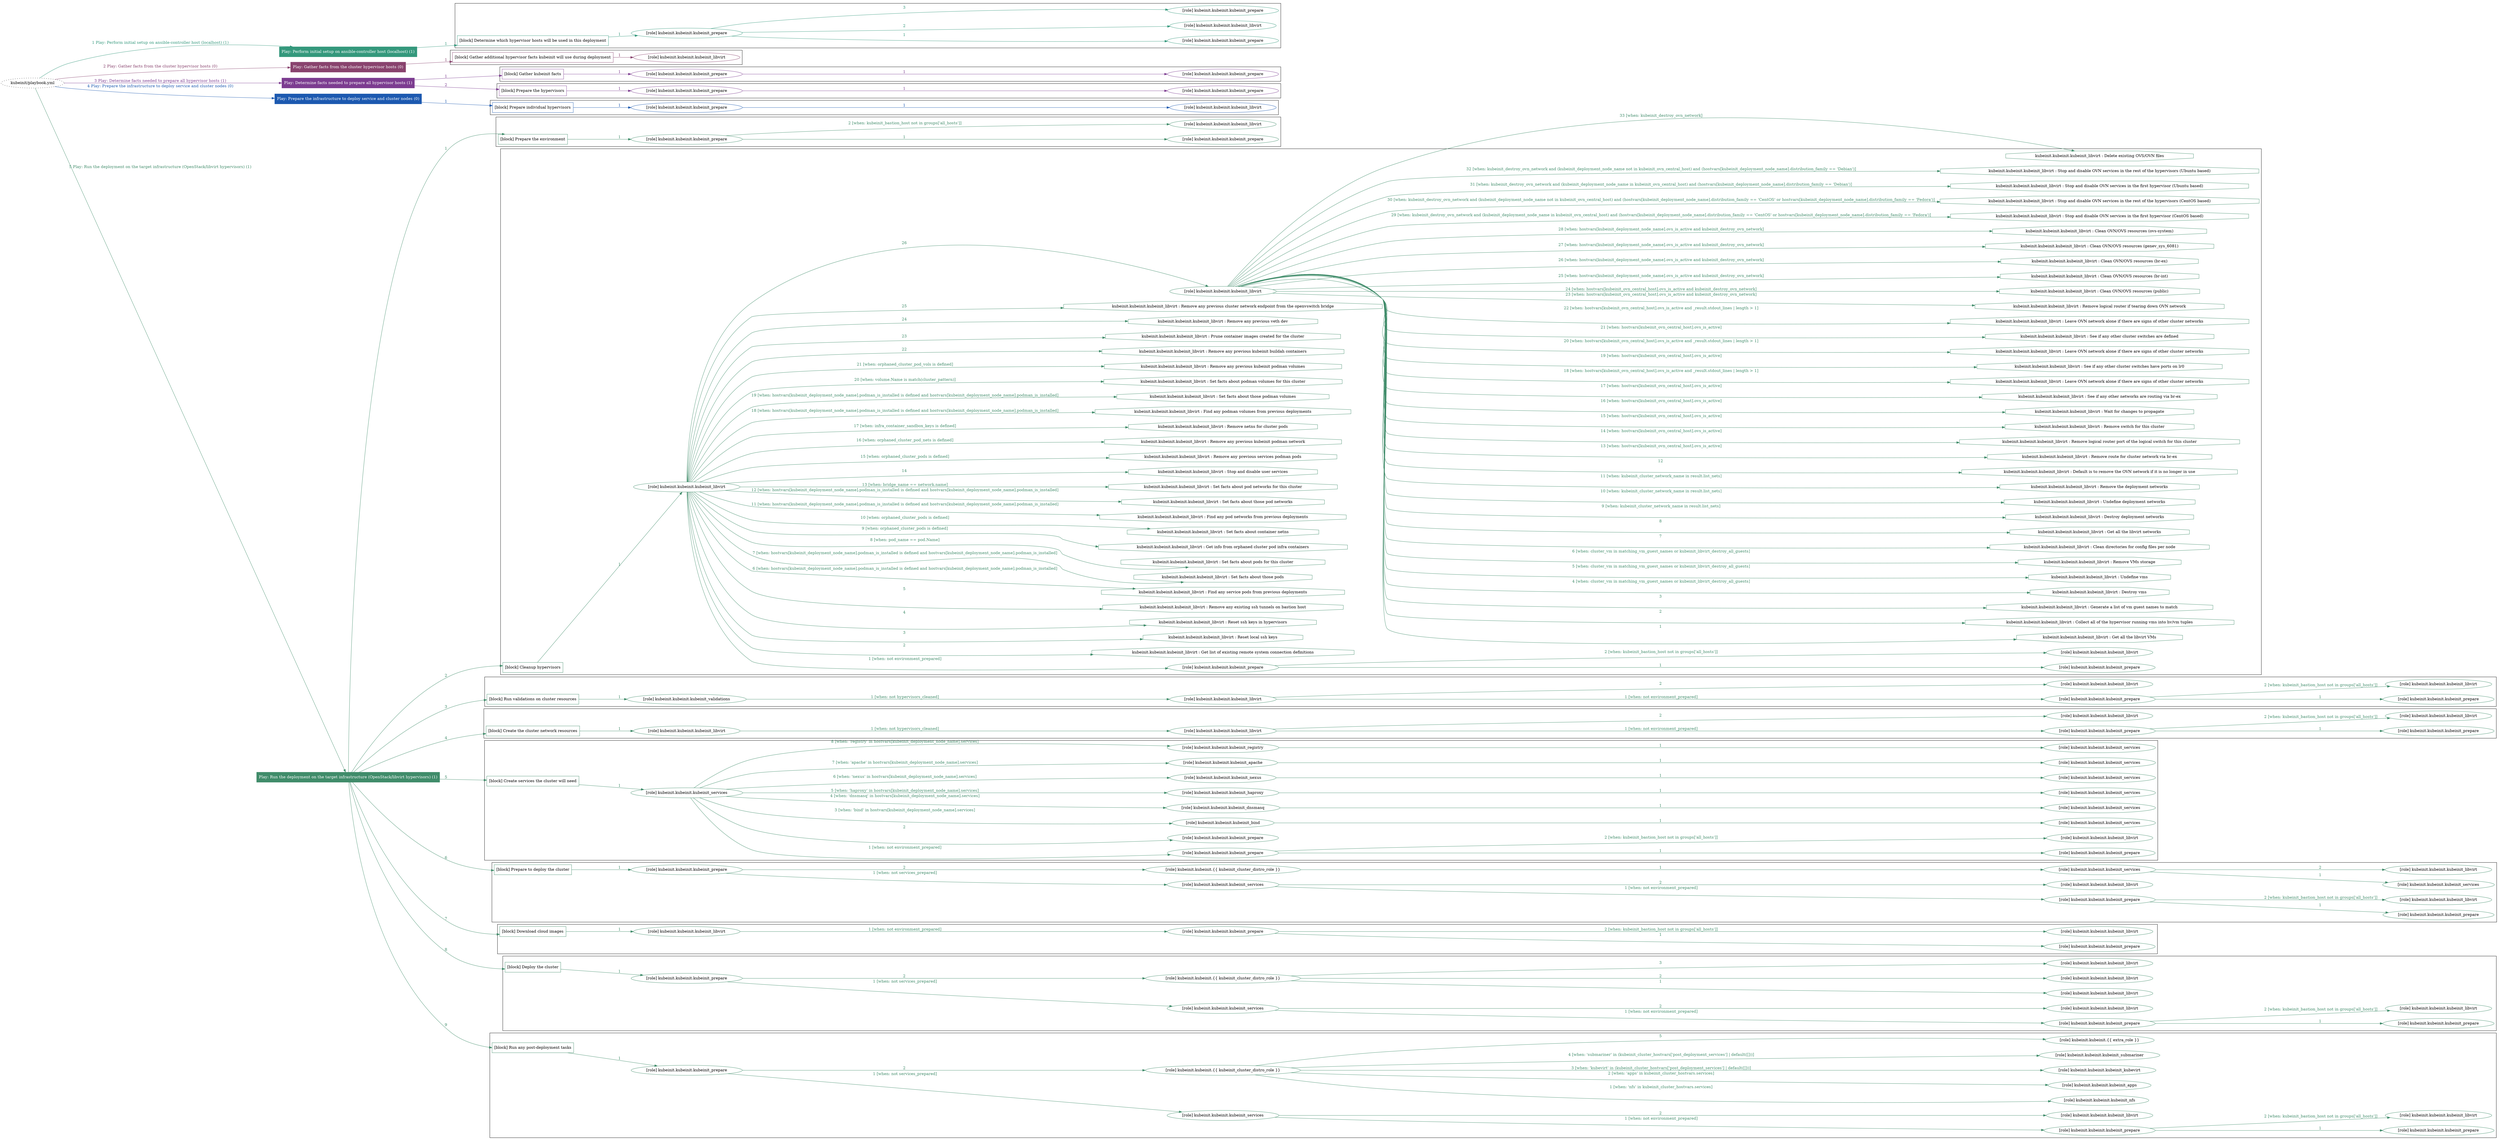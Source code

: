 digraph {
	graph [concentrate=true ordering=in rankdir=LR ratio=fill]
	edge [esep=5 sep=10]
	"kubeinit/playbook.yml" [URL="/home/runner/work/kubeinit/kubeinit/kubeinit/playbook.yml" id=playbook_3c94d615 style=dotted]
	"kubeinit/playbook.yml" -> play_0ac80436 [label="1 Play: Perform initial setup on ansible-controller host (localhost) (1)" color="#34987c" fontcolor="#34987c" id=edge_playbook_3c94d615_play_0ac80436 labeltooltip="1 Play: Perform initial setup on ansible-controller host (localhost) (1)" tooltip="1 Play: Perform initial setup on ansible-controller host (localhost) (1)"]
	subgraph "Play: Perform initial setup on ansible-controller host (localhost) (1)" {
		play_0ac80436 [label="Play: Perform initial setup on ansible-controller host (localhost) (1)" URL="/home/runner/work/kubeinit/kubeinit/kubeinit/playbook.yml" color="#34987c" fontcolor="#ffffff" id=play_0ac80436 shape=box style=filled tooltip=localhost]
		play_0ac80436 -> block_fe286720 [label=1 color="#34987c" fontcolor="#34987c" id=edge_1_play_0ac80436_block_fe286720 labeltooltip=1 tooltip=1]
		subgraph cluster_block_fe286720 {
			block_fe286720 [label="[block] Determine which hypervisor hosts will be used in this deployment" URL="/home/runner/work/kubeinit/kubeinit/kubeinit/playbook.yml" color="#34987c" id=block_fe286720 labeltooltip="Determine which hypervisor hosts will be used in this deployment" shape=box tooltip="Determine which hypervisor hosts will be used in this deployment"]
			block_fe286720 -> role_bdfe418b [label="1 " color="#34987c" fontcolor="#34987c" id=edge_1_block_fe286720_role_bdfe418b labeltooltip="1 " tooltip="1 "]
			subgraph "kubeinit.kubeinit.kubeinit_prepare" {
				role_bdfe418b [label="[role] kubeinit.kubeinit.kubeinit_prepare" URL="/home/runner/work/kubeinit/kubeinit/kubeinit/playbook.yml" color="#34987c" id=role_bdfe418b tooltip="kubeinit.kubeinit.kubeinit_prepare"]
				role_bdfe418b -> role_c1ffc915 [label="1 " color="#34987c" fontcolor="#34987c" id=edge_1_role_bdfe418b_role_c1ffc915 labeltooltip="1 " tooltip="1 "]
				subgraph "kubeinit.kubeinit.kubeinit_prepare" {
					role_c1ffc915 [label="[role] kubeinit.kubeinit.kubeinit_prepare" URL="/home/runner/.ansible/collections/ansible_collections/kubeinit/kubeinit/roles/kubeinit_prepare/tasks/build_hypervisors_group.yml" color="#34987c" id=role_c1ffc915 tooltip="kubeinit.kubeinit.kubeinit_prepare"]
				}
				role_bdfe418b -> role_189998ac [label="2 " color="#34987c" fontcolor="#34987c" id=edge_2_role_bdfe418b_role_189998ac labeltooltip="2 " tooltip="2 "]
				subgraph "kubeinit.kubeinit.kubeinit_libvirt" {
					role_189998ac [label="[role] kubeinit.kubeinit.kubeinit_libvirt" URL="/home/runner/.ansible/collections/ansible_collections/kubeinit/kubeinit/roles/kubeinit_prepare/tasks/build_hypervisors_group.yml" color="#34987c" id=role_189998ac tooltip="kubeinit.kubeinit.kubeinit_libvirt"]
				}
				role_bdfe418b -> role_dcce87d9 [label="3 " color="#34987c" fontcolor="#34987c" id=edge_3_role_bdfe418b_role_dcce87d9 labeltooltip="3 " tooltip="3 "]
				subgraph "kubeinit.kubeinit.kubeinit_prepare" {
					role_dcce87d9 [label="[role] kubeinit.kubeinit.kubeinit_prepare" URL="/home/runner/.ansible/collections/ansible_collections/kubeinit/kubeinit/roles/kubeinit_prepare/tasks/build_hypervisors_group.yml" color="#34987c" id=role_dcce87d9 tooltip="kubeinit.kubeinit.kubeinit_prepare"]
				}
			}
		}
	}
	"kubeinit/playbook.yml" -> play_126d2683 [label="2 Play: Gather facts from the cluster hypervisor hosts (0)" color="#89436e" fontcolor="#89436e" id=edge_playbook_3c94d615_play_126d2683 labeltooltip="2 Play: Gather facts from the cluster hypervisor hosts (0)" tooltip="2 Play: Gather facts from the cluster hypervisor hosts (0)"]
	subgraph "Play: Gather facts from the cluster hypervisor hosts (0)" {
		play_126d2683 [label="Play: Gather facts from the cluster hypervisor hosts (0)" URL="/home/runner/work/kubeinit/kubeinit/kubeinit/playbook.yml" color="#89436e" fontcolor="#ffffff" id=play_126d2683 shape=box style=filled tooltip="Play: Gather facts from the cluster hypervisor hosts (0)"]
		play_126d2683 -> block_281bad77 [label=1 color="#89436e" fontcolor="#89436e" id=edge_1_play_126d2683_block_281bad77 labeltooltip=1 tooltip=1]
		subgraph cluster_block_281bad77 {
			block_281bad77 [label="[block] Gather additional hypervisor facts kubeinit will use during deployment" URL="/home/runner/work/kubeinit/kubeinit/kubeinit/playbook.yml" color="#89436e" id=block_281bad77 labeltooltip="Gather additional hypervisor facts kubeinit will use during deployment" shape=box tooltip="Gather additional hypervisor facts kubeinit will use during deployment"]
			block_281bad77 -> role_6b111739 [label="1 " color="#89436e" fontcolor="#89436e" id=edge_1_block_281bad77_role_6b111739 labeltooltip="1 " tooltip="1 "]
			subgraph "kubeinit.kubeinit.kubeinit_libvirt" {
				role_6b111739 [label="[role] kubeinit.kubeinit.kubeinit_libvirt" URL="/home/runner/work/kubeinit/kubeinit/kubeinit/playbook.yml" color="#89436e" id=role_6b111739 tooltip="kubeinit.kubeinit.kubeinit_libvirt"]
			}
		}
	}
	"kubeinit/playbook.yml" -> play_e5a93243 [label="3 Play: Determine facts needed to prepare all hypervisor hosts (1)" color="#7c3c90" fontcolor="#7c3c90" id=edge_playbook_3c94d615_play_e5a93243 labeltooltip="3 Play: Determine facts needed to prepare all hypervisor hosts (1)" tooltip="3 Play: Determine facts needed to prepare all hypervisor hosts (1)"]
	subgraph "Play: Determine facts needed to prepare all hypervisor hosts (1)" {
		play_e5a93243 [label="Play: Determine facts needed to prepare all hypervisor hosts (1)" URL="/home/runner/work/kubeinit/kubeinit/kubeinit/playbook.yml" color="#7c3c90" fontcolor="#ffffff" id=play_e5a93243 shape=box style=filled tooltip=localhost]
		play_e5a93243 -> block_30c20b91 [label=1 color="#7c3c90" fontcolor="#7c3c90" id=edge_1_play_e5a93243_block_30c20b91 labeltooltip=1 tooltip=1]
		subgraph cluster_block_30c20b91 {
			block_30c20b91 [label="[block] Gather kubeinit facts" URL="/home/runner/work/kubeinit/kubeinit/kubeinit/playbook.yml" color="#7c3c90" id=block_30c20b91 labeltooltip="Gather kubeinit facts" shape=box tooltip="Gather kubeinit facts"]
			block_30c20b91 -> role_fc5860b1 [label="1 " color="#7c3c90" fontcolor="#7c3c90" id=edge_1_block_30c20b91_role_fc5860b1 labeltooltip="1 " tooltip="1 "]
			subgraph "kubeinit.kubeinit.kubeinit_prepare" {
				role_fc5860b1 [label="[role] kubeinit.kubeinit.kubeinit_prepare" URL="/home/runner/work/kubeinit/kubeinit/kubeinit/playbook.yml" color="#7c3c90" id=role_fc5860b1 tooltip="kubeinit.kubeinit.kubeinit_prepare"]
				role_fc5860b1 -> role_dd035c45 [label="1 " color="#7c3c90" fontcolor="#7c3c90" id=edge_1_role_fc5860b1_role_dd035c45 labeltooltip="1 " tooltip="1 "]
				subgraph "kubeinit.kubeinit.kubeinit_prepare" {
					role_dd035c45 [label="[role] kubeinit.kubeinit.kubeinit_prepare" URL="/home/runner/.ansible/collections/ansible_collections/kubeinit/kubeinit/roles/kubeinit_prepare/tasks/gather_kubeinit_facts.yml" color="#7c3c90" id=role_dd035c45 tooltip="kubeinit.kubeinit.kubeinit_prepare"]
				}
			}
		}
		play_e5a93243 -> block_bf52a5d2 [label=2 color="#7c3c90" fontcolor="#7c3c90" id=edge_2_play_e5a93243_block_bf52a5d2 labeltooltip=2 tooltip=2]
		subgraph cluster_block_bf52a5d2 {
			block_bf52a5d2 [label="[block] Prepare the hypervisors" URL="/home/runner/work/kubeinit/kubeinit/kubeinit/playbook.yml" color="#7c3c90" id=block_bf52a5d2 labeltooltip="Prepare the hypervisors" shape=box tooltip="Prepare the hypervisors"]
			block_bf52a5d2 -> role_e53ce722 [label="1 " color="#7c3c90" fontcolor="#7c3c90" id=edge_1_block_bf52a5d2_role_e53ce722 labeltooltip="1 " tooltip="1 "]
			subgraph "kubeinit.kubeinit.kubeinit_prepare" {
				role_e53ce722 [label="[role] kubeinit.kubeinit.kubeinit_prepare" URL="/home/runner/work/kubeinit/kubeinit/kubeinit/playbook.yml" color="#7c3c90" id=role_e53ce722 tooltip="kubeinit.kubeinit.kubeinit_prepare"]
				role_e53ce722 -> role_983a3140 [label="1 " color="#7c3c90" fontcolor="#7c3c90" id=edge_1_role_e53ce722_role_983a3140 labeltooltip="1 " tooltip="1 "]
				subgraph "kubeinit.kubeinit.kubeinit_prepare" {
					role_983a3140 [label="[role] kubeinit.kubeinit.kubeinit_prepare" URL="/home/runner/.ansible/collections/ansible_collections/kubeinit/kubeinit/roles/kubeinit_prepare/tasks/gather_kubeinit_facts.yml" color="#7c3c90" id=role_983a3140 tooltip="kubeinit.kubeinit.kubeinit_prepare"]
				}
			}
		}
	}
	"kubeinit/playbook.yml" -> play_572c5371 [label="4 Play: Prepare the infrastructure to deploy service and cluster nodes (0)" color="#1c59b0" fontcolor="#1c59b0" id=edge_playbook_3c94d615_play_572c5371 labeltooltip="4 Play: Prepare the infrastructure to deploy service and cluster nodes (0)" tooltip="4 Play: Prepare the infrastructure to deploy service and cluster nodes (0)"]
	subgraph "Play: Prepare the infrastructure to deploy service and cluster nodes (0)" {
		play_572c5371 [label="Play: Prepare the infrastructure to deploy service and cluster nodes (0)" URL="/home/runner/work/kubeinit/kubeinit/kubeinit/playbook.yml" color="#1c59b0" fontcolor="#ffffff" id=play_572c5371 shape=box style=filled tooltip="Play: Prepare the infrastructure to deploy service and cluster nodes (0)"]
		play_572c5371 -> block_bc18bd4d [label=1 color="#1c59b0" fontcolor="#1c59b0" id=edge_1_play_572c5371_block_bc18bd4d labeltooltip=1 tooltip=1]
		subgraph cluster_block_bc18bd4d {
			block_bc18bd4d [label="[block] Prepare individual hypervisors" URL="/home/runner/work/kubeinit/kubeinit/kubeinit/playbook.yml" color="#1c59b0" id=block_bc18bd4d labeltooltip="Prepare individual hypervisors" shape=box tooltip="Prepare individual hypervisors"]
			block_bc18bd4d -> role_fc183c08 [label="1 " color="#1c59b0" fontcolor="#1c59b0" id=edge_1_block_bc18bd4d_role_fc183c08 labeltooltip="1 " tooltip="1 "]
			subgraph "kubeinit.kubeinit.kubeinit_prepare" {
				role_fc183c08 [label="[role] kubeinit.kubeinit.kubeinit_prepare" URL="/home/runner/work/kubeinit/kubeinit/kubeinit/playbook.yml" color="#1c59b0" id=role_fc183c08 tooltip="kubeinit.kubeinit.kubeinit_prepare"]
				role_fc183c08 -> role_9dafac10 [label="1 " color="#1c59b0" fontcolor="#1c59b0" id=edge_1_role_fc183c08_role_9dafac10 labeltooltip="1 " tooltip="1 "]
				subgraph "kubeinit.kubeinit.kubeinit_libvirt" {
					role_9dafac10 [label="[role] kubeinit.kubeinit.kubeinit_libvirt" URL="/home/runner/.ansible/collections/ansible_collections/kubeinit/kubeinit/roles/kubeinit_prepare/tasks/prepare_hypervisor.yml" color="#1c59b0" id=role_9dafac10 tooltip="kubeinit.kubeinit.kubeinit_libvirt"]
				}
			}
		}
	}
	"kubeinit/playbook.yml" -> play_7b7c5cb9 [label="5 Play: Run the deployment on the target infrastructure (OpenStack/libvirt hypervisors) (1)" color="#408c6a" fontcolor="#408c6a" id=edge_playbook_3c94d615_play_7b7c5cb9 labeltooltip="5 Play: Run the deployment on the target infrastructure (OpenStack/libvirt hypervisors) (1)" tooltip="5 Play: Run the deployment on the target infrastructure (OpenStack/libvirt hypervisors) (1)"]
	subgraph "Play: Run the deployment on the target infrastructure (OpenStack/libvirt hypervisors) (1)" {
		play_7b7c5cb9 [label="Play: Run the deployment on the target infrastructure (OpenStack/libvirt hypervisors) (1)" URL="/home/runner/work/kubeinit/kubeinit/kubeinit/playbook.yml" color="#408c6a" fontcolor="#ffffff" id=play_7b7c5cb9 shape=box style=filled tooltip=localhost]
		play_7b7c5cb9 -> block_c676e572 [label=1 color="#408c6a" fontcolor="#408c6a" id=edge_1_play_7b7c5cb9_block_c676e572 labeltooltip=1 tooltip=1]
		subgraph cluster_block_c676e572 {
			block_c676e572 [label="[block] Prepare the environment" URL="/home/runner/work/kubeinit/kubeinit/kubeinit/playbook.yml" color="#408c6a" id=block_c676e572 labeltooltip="Prepare the environment" shape=box tooltip="Prepare the environment"]
			block_c676e572 -> role_0c954aad [label="1 " color="#408c6a" fontcolor="#408c6a" id=edge_1_block_c676e572_role_0c954aad labeltooltip="1 " tooltip="1 "]
			subgraph "kubeinit.kubeinit.kubeinit_prepare" {
				role_0c954aad [label="[role] kubeinit.kubeinit.kubeinit_prepare" URL="/home/runner/work/kubeinit/kubeinit/kubeinit/playbook.yml" color="#408c6a" id=role_0c954aad tooltip="kubeinit.kubeinit.kubeinit_prepare"]
				role_0c954aad -> role_65444597 [label="1 " color="#408c6a" fontcolor="#408c6a" id=edge_1_role_0c954aad_role_65444597 labeltooltip="1 " tooltip="1 "]
				subgraph "kubeinit.kubeinit.kubeinit_prepare" {
					role_65444597 [label="[role] kubeinit.kubeinit.kubeinit_prepare" URL="/home/runner/.ansible/collections/ansible_collections/kubeinit/kubeinit/roles/kubeinit_prepare/tasks/gather_kubeinit_facts.yml" color="#408c6a" id=role_65444597 tooltip="kubeinit.kubeinit.kubeinit_prepare"]
				}
				role_0c954aad -> role_b3aeb135 [label="2 [when: kubeinit_bastion_host not in groups['all_hosts']]" color="#408c6a" fontcolor="#408c6a" id=edge_2_role_0c954aad_role_b3aeb135 labeltooltip="2 [when: kubeinit_bastion_host not in groups['all_hosts']]" tooltip="2 [when: kubeinit_bastion_host not in groups['all_hosts']]"]
				subgraph "kubeinit.kubeinit.kubeinit_libvirt" {
					role_b3aeb135 [label="[role] kubeinit.kubeinit.kubeinit_libvirt" URL="/home/runner/.ansible/collections/ansible_collections/kubeinit/kubeinit/roles/kubeinit_prepare/tasks/main.yml" color="#408c6a" id=role_b3aeb135 tooltip="kubeinit.kubeinit.kubeinit_libvirt"]
				}
			}
		}
		play_7b7c5cb9 -> block_4f5b8d48 [label=2 color="#408c6a" fontcolor="#408c6a" id=edge_2_play_7b7c5cb9_block_4f5b8d48 labeltooltip=2 tooltip=2]
		subgraph cluster_block_4f5b8d48 {
			block_4f5b8d48 [label="[block] Cleanup hypervisors" URL="/home/runner/work/kubeinit/kubeinit/kubeinit/playbook.yml" color="#408c6a" id=block_4f5b8d48 labeltooltip="Cleanup hypervisors" shape=box tooltip="Cleanup hypervisors"]
			block_4f5b8d48 -> role_348ed44d [label="1 " color="#408c6a" fontcolor="#408c6a" id=edge_1_block_4f5b8d48_role_348ed44d labeltooltip="1 " tooltip="1 "]
			subgraph "kubeinit.kubeinit.kubeinit_libvirt" {
				role_348ed44d [label="[role] kubeinit.kubeinit.kubeinit_libvirt" URL="/home/runner/work/kubeinit/kubeinit/kubeinit/playbook.yml" color="#408c6a" id=role_348ed44d tooltip="kubeinit.kubeinit.kubeinit_libvirt"]
				role_348ed44d -> role_0987c094 [label="1 [when: not environment_prepared]" color="#408c6a" fontcolor="#408c6a" id=edge_1_role_348ed44d_role_0987c094 labeltooltip="1 [when: not environment_prepared]" tooltip="1 [when: not environment_prepared]"]
				subgraph "kubeinit.kubeinit.kubeinit_prepare" {
					role_0987c094 [label="[role] kubeinit.kubeinit.kubeinit_prepare" URL="/home/runner/.ansible/collections/ansible_collections/kubeinit/kubeinit/roles/kubeinit_libvirt/tasks/cleanup_hypervisors.yml" color="#408c6a" id=role_0987c094 tooltip="kubeinit.kubeinit.kubeinit_prepare"]
					role_0987c094 -> role_611b1e06 [label="1 " color="#408c6a" fontcolor="#408c6a" id=edge_1_role_0987c094_role_611b1e06 labeltooltip="1 " tooltip="1 "]
					subgraph "kubeinit.kubeinit.kubeinit_prepare" {
						role_611b1e06 [label="[role] kubeinit.kubeinit.kubeinit_prepare" URL="/home/runner/.ansible/collections/ansible_collections/kubeinit/kubeinit/roles/kubeinit_prepare/tasks/gather_kubeinit_facts.yml" color="#408c6a" id=role_611b1e06 tooltip="kubeinit.kubeinit.kubeinit_prepare"]
					}
					role_0987c094 -> role_1385ceec [label="2 [when: kubeinit_bastion_host not in groups['all_hosts']]" color="#408c6a" fontcolor="#408c6a" id=edge_2_role_0987c094_role_1385ceec labeltooltip="2 [when: kubeinit_bastion_host not in groups['all_hosts']]" tooltip="2 [when: kubeinit_bastion_host not in groups['all_hosts']]"]
					subgraph "kubeinit.kubeinit.kubeinit_libvirt" {
						role_1385ceec [label="[role] kubeinit.kubeinit.kubeinit_libvirt" URL="/home/runner/.ansible/collections/ansible_collections/kubeinit/kubeinit/roles/kubeinit_prepare/tasks/main.yml" color="#408c6a" id=role_1385ceec tooltip="kubeinit.kubeinit.kubeinit_libvirt"]
					}
				}
				task_c30e367a [label="kubeinit.kubeinit.kubeinit_libvirt : Get list of existing remote system connection definitions" URL="/home/runner/.ansible/collections/ansible_collections/kubeinit/kubeinit/roles/kubeinit_libvirt/tasks/cleanup_hypervisors.yml" color="#408c6a" id=task_c30e367a shape=octagon tooltip="kubeinit.kubeinit.kubeinit_libvirt : Get list of existing remote system connection definitions"]
				role_348ed44d -> task_c30e367a [label="2 " color="#408c6a" fontcolor="#408c6a" id=edge_2_role_348ed44d_task_c30e367a labeltooltip="2 " tooltip="2 "]
				task_1266c693 [label="kubeinit.kubeinit.kubeinit_libvirt : Reset local ssh keys" URL="/home/runner/.ansible/collections/ansible_collections/kubeinit/kubeinit/roles/kubeinit_libvirt/tasks/cleanup_hypervisors.yml" color="#408c6a" id=task_1266c693 shape=octagon tooltip="kubeinit.kubeinit.kubeinit_libvirt : Reset local ssh keys"]
				role_348ed44d -> task_1266c693 [label="3 " color="#408c6a" fontcolor="#408c6a" id=edge_3_role_348ed44d_task_1266c693 labeltooltip="3 " tooltip="3 "]
				task_4492bc8e [label="kubeinit.kubeinit.kubeinit_libvirt : Reset ssh keys in hypervisors" URL="/home/runner/.ansible/collections/ansible_collections/kubeinit/kubeinit/roles/kubeinit_libvirt/tasks/cleanup_hypervisors.yml" color="#408c6a" id=task_4492bc8e shape=octagon tooltip="kubeinit.kubeinit.kubeinit_libvirt : Reset ssh keys in hypervisors"]
				role_348ed44d -> task_4492bc8e [label="4 " color="#408c6a" fontcolor="#408c6a" id=edge_4_role_348ed44d_task_4492bc8e labeltooltip="4 " tooltip="4 "]
				task_48672f9c [label="kubeinit.kubeinit.kubeinit_libvirt : Remove any existing ssh tunnels on bastion host" URL="/home/runner/.ansible/collections/ansible_collections/kubeinit/kubeinit/roles/kubeinit_libvirt/tasks/cleanup_hypervisors.yml" color="#408c6a" id=task_48672f9c shape=octagon tooltip="kubeinit.kubeinit.kubeinit_libvirt : Remove any existing ssh tunnels on bastion host"]
				role_348ed44d -> task_48672f9c [label="5 " color="#408c6a" fontcolor="#408c6a" id=edge_5_role_348ed44d_task_48672f9c labeltooltip="5 " tooltip="5 "]
				task_5e0e82f2 [label="kubeinit.kubeinit.kubeinit_libvirt : Find any service pods from previous deployments" URL="/home/runner/.ansible/collections/ansible_collections/kubeinit/kubeinit/roles/kubeinit_libvirt/tasks/cleanup_hypervisors.yml" color="#408c6a" id=task_5e0e82f2 shape=octagon tooltip="kubeinit.kubeinit.kubeinit_libvirt : Find any service pods from previous deployments"]
				role_348ed44d -> task_5e0e82f2 [label="6 [when: hostvars[kubeinit_deployment_node_name].podman_is_installed is defined and hostvars[kubeinit_deployment_node_name].podman_is_installed]" color="#408c6a" fontcolor="#408c6a" id=edge_6_role_348ed44d_task_5e0e82f2 labeltooltip="6 [when: hostvars[kubeinit_deployment_node_name].podman_is_installed is defined and hostvars[kubeinit_deployment_node_name].podman_is_installed]" tooltip="6 [when: hostvars[kubeinit_deployment_node_name].podman_is_installed is defined and hostvars[kubeinit_deployment_node_name].podman_is_installed]"]
				task_f11c0c90 [label="kubeinit.kubeinit.kubeinit_libvirt : Set facts about those pods" URL="/home/runner/.ansible/collections/ansible_collections/kubeinit/kubeinit/roles/kubeinit_libvirt/tasks/cleanup_hypervisors.yml" color="#408c6a" id=task_f11c0c90 shape=octagon tooltip="kubeinit.kubeinit.kubeinit_libvirt : Set facts about those pods"]
				role_348ed44d -> task_f11c0c90 [label="7 [when: hostvars[kubeinit_deployment_node_name].podman_is_installed is defined and hostvars[kubeinit_deployment_node_name].podman_is_installed]" color="#408c6a" fontcolor="#408c6a" id=edge_7_role_348ed44d_task_f11c0c90 labeltooltip="7 [when: hostvars[kubeinit_deployment_node_name].podman_is_installed is defined and hostvars[kubeinit_deployment_node_name].podman_is_installed]" tooltip="7 [when: hostvars[kubeinit_deployment_node_name].podman_is_installed is defined and hostvars[kubeinit_deployment_node_name].podman_is_installed]"]
				task_395a4f7b [label="kubeinit.kubeinit.kubeinit_libvirt : Set facts about pods for this cluster" URL="/home/runner/.ansible/collections/ansible_collections/kubeinit/kubeinit/roles/kubeinit_libvirt/tasks/cleanup_hypervisors.yml" color="#408c6a" id=task_395a4f7b shape=octagon tooltip="kubeinit.kubeinit.kubeinit_libvirt : Set facts about pods for this cluster"]
				role_348ed44d -> task_395a4f7b [label="8 [when: pod_name == pod.Name]" color="#408c6a" fontcolor="#408c6a" id=edge_8_role_348ed44d_task_395a4f7b labeltooltip="8 [when: pod_name == pod.Name]" tooltip="8 [when: pod_name == pod.Name]"]
				task_8e865926 [label="kubeinit.kubeinit.kubeinit_libvirt : Get info from orphaned cluster pod infra containers" URL="/home/runner/.ansible/collections/ansible_collections/kubeinit/kubeinit/roles/kubeinit_libvirt/tasks/cleanup_hypervisors.yml" color="#408c6a" id=task_8e865926 shape=octagon tooltip="kubeinit.kubeinit.kubeinit_libvirt : Get info from orphaned cluster pod infra containers"]
				role_348ed44d -> task_8e865926 [label="9 [when: orphaned_cluster_pods is defined]" color="#408c6a" fontcolor="#408c6a" id=edge_9_role_348ed44d_task_8e865926 labeltooltip="9 [when: orphaned_cluster_pods is defined]" tooltip="9 [when: orphaned_cluster_pods is defined]"]
				task_0ae7321d [label="kubeinit.kubeinit.kubeinit_libvirt : Set facts about container netns" URL="/home/runner/.ansible/collections/ansible_collections/kubeinit/kubeinit/roles/kubeinit_libvirt/tasks/cleanup_hypervisors.yml" color="#408c6a" id=task_0ae7321d shape=octagon tooltip="kubeinit.kubeinit.kubeinit_libvirt : Set facts about container netns"]
				role_348ed44d -> task_0ae7321d [label="10 [when: orphaned_cluster_pods is defined]" color="#408c6a" fontcolor="#408c6a" id=edge_10_role_348ed44d_task_0ae7321d labeltooltip="10 [when: orphaned_cluster_pods is defined]" tooltip="10 [when: orphaned_cluster_pods is defined]"]
				task_dfb74481 [label="kubeinit.kubeinit.kubeinit_libvirt : Find any pod networks from previous deployments" URL="/home/runner/.ansible/collections/ansible_collections/kubeinit/kubeinit/roles/kubeinit_libvirt/tasks/cleanup_hypervisors.yml" color="#408c6a" id=task_dfb74481 shape=octagon tooltip="kubeinit.kubeinit.kubeinit_libvirt : Find any pod networks from previous deployments"]
				role_348ed44d -> task_dfb74481 [label="11 [when: hostvars[kubeinit_deployment_node_name].podman_is_installed is defined and hostvars[kubeinit_deployment_node_name].podman_is_installed]" color="#408c6a" fontcolor="#408c6a" id=edge_11_role_348ed44d_task_dfb74481 labeltooltip="11 [when: hostvars[kubeinit_deployment_node_name].podman_is_installed is defined and hostvars[kubeinit_deployment_node_name].podman_is_installed]" tooltip="11 [when: hostvars[kubeinit_deployment_node_name].podman_is_installed is defined and hostvars[kubeinit_deployment_node_name].podman_is_installed]"]
				task_6110b0c8 [label="kubeinit.kubeinit.kubeinit_libvirt : Set facts about those pod networks" URL="/home/runner/.ansible/collections/ansible_collections/kubeinit/kubeinit/roles/kubeinit_libvirt/tasks/cleanup_hypervisors.yml" color="#408c6a" id=task_6110b0c8 shape=octagon tooltip="kubeinit.kubeinit.kubeinit_libvirt : Set facts about those pod networks"]
				role_348ed44d -> task_6110b0c8 [label="12 [when: hostvars[kubeinit_deployment_node_name].podman_is_installed is defined and hostvars[kubeinit_deployment_node_name].podman_is_installed]" color="#408c6a" fontcolor="#408c6a" id=edge_12_role_348ed44d_task_6110b0c8 labeltooltip="12 [when: hostvars[kubeinit_deployment_node_name].podman_is_installed is defined and hostvars[kubeinit_deployment_node_name].podman_is_installed]" tooltip="12 [when: hostvars[kubeinit_deployment_node_name].podman_is_installed is defined and hostvars[kubeinit_deployment_node_name].podman_is_installed]"]
				task_fd182bfa [label="kubeinit.kubeinit.kubeinit_libvirt : Set facts about pod networks for this cluster" URL="/home/runner/.ansible/collections/ansible_collections/kubeinit/kubeinit/roles/kubeinit_libvirt/tasks/cleanup_hypervisors.yml" color="#408c6a" id=task_fd182bfa shape=octagon tooltip="kubeinit.kubeinit.kubeinit_libvirt : Set facts about pod networks for this cluster"]
				role_348ed44d -> task_fd182bfa [label="13 [when: bridge_name == network.name]" color="#408c6a" fontcolor="#408c6a" id=edge_13_role_348ed44d_task_fd182bfa labeltooltip="13 [when: bridge_name == network.name]" tooltip="13 [when: bridge_name == network.name]"]
				task_7f628243 [label="kubeinit.kubeinit.kubeinit_libvirt : Stop and disable user services" URL="/home/runner/.ansible/collections/ansible_collections/kubeinit/kubeinit/roles/kubeinit_libvirt/tasks/cleanup_hypervisors.yml" color="#408c6a" id=task_7f628243 shape=octagon tooltip="kubeinit.kubeinit.kubeinit_libvirt : Stop and disable user services"]
				role_348ed44d -> task_7f628243 [label="14 " color="#408c6a" fontcolor="#408c6a" id=edge_14_role_348ed44d_task_7f628243 labeltooltip="14 " tooltip="14 "]
				task_49730354 [label="kubeinit.kubeinit.kubeinit_libvirt : Remove any previous services podman pods" URL="/home/runner/.ansible/collections/ansible_collections/kubeinit/kubeinit/roles/kubeinit_libvirt/tasks/cleanup_hypervisors.yml" color="#408c6a" id=task_49730354 shape=octagon tooltip="kubeinit.kubeinit.kubeinit_libvirt : Remove any previous services podman pods"]
				role_348ed44d -> task_49730354 [label="15 [when: orphaned_cluster_pods is defined]" color="#408c6a" fontcolor="#408c6a" id=edge_15_role_348ed44d_task_49730354 labeltooltip="15 [when: orphaned_cluster_pods is defined]" tooltip="15 [when: orphaned_cluster_pods is defined]"]
				task_01a26c32 [label="kubeinit.kubeinit.kubeinit_libvirt : Remove any previous kubeinit podman network" URL="/home/runner/.ansible/collections/ansible_collections/kubeinit/kubeinit/roles/kubeinit_libvirt/tasks/cleanup_hypervisors.yml" color="#408c6a" id=task_01a26c32 shape=octagon tooltip="kubeinit.kubeinit.kubeinit_libvirt : Remove any previous kubeinit podman network"]
				role_348ed44d -> task_01a26c32 [label="16 [when: orphaned_cluster_pod_nets is defined]" color="#408c6a" fontcolor="#408c6a" id=edge_16_role_348ed44d_task_01a26c32 labeltooltip="16 [when: orphaned_cluster_pod_nets is defined]" tooltip="16 [when: orphaned_cluster_pod_nets is defined]"]
				task_87f135e6 [label="kubeinit.kubeinit.kubeinit_libvirt : Remove netns for cluster pods" URL="/home/runner/.ansible/collections/ansible_collections/kubeinit/kubeinit/roles/kubeinit_libvirt/tasks/cleanup_hypervisors.yml" color="#408c6a" id=task_87f135e6 shape=octagon tooltip="kubeinit.kubeinit.kubeinit_libvirt : Remove netns for cluster pods"]
				role_348ed44d -> task_87f135e6 [label="17 [when: infra_container_sandbox_keys is defined]" color="#408c6a" fontcolor="#408c6a" id=edge_17_role_348ed44d_task_87f135e6 labeltooltip="17 [when: infra_container_sandbox_keys is defined]" tooltip="17 [when: infra_container_sandbox_keys is defined]"]
				task_9c86e8c5 [label="kubeinit.kubeinit.kubeinit_libvirt : Find any podman volumes from previous deployments" URL="/home/runner/.ansible/collections/ansible_collections/kubeinit/kubeinit/roles/kubeinit_libvirt/tasks/cleanup_hypervisors.yml" color="#408c6a" id=task_9c86e8c5 shape=octagon tooltip="kubeinit.kubeinit.kubeinit_libvirt : Find any podman volumes from previous deployments"]
				role_348ed44d -> task_9c86e8c5 [label="18 [when: hostvars[kubeinit_deployment_node_name].podman_is_installed is defined and hostvars[kubeinit_deployment_node_name].podman_is_installed]" color="#408c6a" fontcolor="#408c6a" id=edge_18_role_348ed44d_task_9c86e8c5 labeltooltip="18 [when: hostvars[kubeinit_deployment_node_name].podman_is_installed is defined and hostvars[kubeinit_deployment_node_name].podman_is_installed]" tooltip="18 [when: hostvars[kubeinit_deployment_node_name].podman_is_installed is defined and hostvars[kubeinit_deployment_node_name].podman_is_installed]"]
				task_c375d708 [label="kubeinit.kubeinit.kubeinit_libvirt : Set facts about those podman volumes" URL="/home/runner/.ansible/collections/ansible_collections/kubeinit/kubeinit/roles/kubeinit_libvirt/tasks/cleanup_hypervisors.yml" color="#408c6a" id=task_c375d708 shape=octagon tooltip="kubeinit.kubeinit.kubeinit_libvirt : Set facts about those podman volumes"]
				role_348ed44d -> task_c375d708 [label="19 [when: hostvars[kubeinit_deployment_node_name].podman_is_installed is defined and hostvars[kubeinit_deployment_node_name].podman_is_installed]" color="#408c6a" fontcolor="#408c6a" id=edge_19_role_348ed44d_task_c375d708 labeltooltip="19 [when: hostvars[kubeinit_deployment_node_name].podman_is_installed is defined and hostvars[kubeinit_deployment_node_name].podman_is_installed]" tooltip="19 [when: hostvars[kubeinit_deployment_node_name].podman_is_installed is defined and hostvars[kubeinit_deployment_node_name].podman_is_installed]"]
				task_1a57014f [label="kubeinit.kubeinit.kubeinit_libvirt : Set facts about podman volumes for this cluster" URL="/home/runner/.ansible/collections/ansible_collections/kubeinit/kubeinit/roles/kubeinit_libvirt/tasks/cleanup_hypervisors.yml" color="#408c6a" id=task_1a57014f shape=octagon tooltip="kubeinit.kubeinit.kubeinit_libvirt : Set facts about podman volumes for this cluster"]
				role_348ed44d -> task_1a57014f [label="20 [when: volume.Name is match(cluster_pattern)]" color="#408c6a" fontcolor="#408c6a" id=edge_20_role_348ed44d_task_1a57014f labeltooltip="20 [when: volume.Name is match(cluster_pattern)]" tooltip="20 [when: volume.Name is match(cluster_pattern)]"]
				task_cd63f7b2 [label="kubeinit.kubeinit.kubeinit_libvirt : Remove any previous kubeinit podman volumes" URL="/home/runner/.ansible/collections/ansible_collections/kubeinit/kubeinit/roles/kubeinit_libvirt/tasks/cleanup_hypervisors.yml" color="#408c6a" id=task_cd63f7b2 shape=octagon tooltip="kubeinit.kubeinit.kubeinit_libvirt : Remove any previous kubeinit podman volumes"]
				role_348ed44d -> task_cd63f7b2 [label="21 [when: orphaned_cluster_pod_vols is defined]" color="#408c6a" fontcolor="#408c6a" id=edge_21_role_348ed44d_task_cd63f7b2 labeltooltip="21 [when: orphaned_cluster_pod_vols is defined]" tooltip="21 [when: orphaned_cluster_pod_vols is defined]"]
				task_a43ddea2 [label="kubeinit.kubeinit.kubeinit_libvirt : Remove any previous kubeinit buildah containers" URL="/home/runner/.ansible/collections/ansible_collections/kubeinit/kubeinit/roles/kubeinit_libvirt/tasks/cleanup_hypervisors.yml" color="#408c6a" id=task_a43ddea2 shape=octagon tooltip="kubeinit.kubeinit.kubeinit_libvirt : Remove any previous kubeinit buildah containers"]
				role_348ed44d -> task_a43ddea2 [label="22 " color="#408c6a" fontcolor="#408c6a" id=edge_22_role_348ed44d_task_a43ddea2 labeltooltip="22 " tooltip="22 "]
				task_9b7dbf2c [label="kubeinit.kubeinit.kubeinit_libvirt : Prune container images created for the cluster" URL="/home/runner/.ansible/collections/ansible_collections/kubeinit/kubeinit/roles/kubeinit_libvirt/tasks/cleanup_hypervisors.yml" color="#408c6a" id=task_9b7dbf2c shape=octagon tooltip="kubeinit.kubeinit.kubeinit_libvirt : Prune container images created for the cluster"]
				role_348ed44d -> task_9b7dbf2c [label="23 " color="#408c6a" fontcolor="#408c6a" id=edge_23_role_348ed44d_task_9b7dbf2c labeltooltip="23 " tooltip="23 "]
				task_a24e6773 [label="kubeinit.kubeinit.kubeinit_libvirt : Remove any previous veth dev" URL="/home/runner/.ansible/collections/ansible_collections/kubeinit/kubeinit/roles/kubeinit_libvirt/tasks/cleanup_hypervisors.yml" color="#408c6a" id=task_a24e6773 shape=octagon tooltip="kubeinit.kubeinit.kubeinit_libvirt : Remove any previous veth dev"]
				role_348ed44d -> task_a24e6773 [label="24 " color="#408c6a" fontcolor="#408c6a" id=edge_24_role_348ed44d_task_a24e6773 labeltooltip="24 " tooltip="24 "]
				task_99751f90 [label="kubeinit.kubeinit.kubeinit_libvirt : Remove any previous cluster network endpoint from the openvswitch bridge" URL="/home/runner/.ansible/collections/ansible_collections/kubeinit/kubeinit/roles/kubeinit_libvirt/tasks/cleanup_hypervisors.yml" color="#408c6a" id=task_99751f90 shape=octagon tooltip="kubeinit.kubeinit.kubeinit_libvirt : Remove any previous cluster network endpoint from the openvswitch bridge"]
				role_348ed44d -> task_99751f90 [label="25 " color="#408c6a" fontcolor="#408c6a" id=edge_25_role_348ed44d_task_99751f90 labeltooltip="25 " tooltip="25 "]
				role_348ed44d -> role_3767bda7 [label="26 " color="#408c6a" fontcolor="#408c6a" id=edge_26_role_348ed44d_role_3767bda7 labeltooltip="26 " tooltip="26 "]
				subgraph "kubeinit.kubeinit.kubeinit_libvirt" {
					role_3767bda7 [label="[role] kubeinit.kubeinit.kubeinit_libvirt" URL="/home/runner/.ansible/collections/ansible_collections/kubeinit/kubeinit/roles/kubeinit_libvirt/tasks/cleanup_hypervisors.yml" color="#408c6a" id=role_3767bda7 tooltip="kubeinit.kubeinit.kubeinit_libvirt"]
					task_529f2af8 [label="kubeinit.kubeinit.kubeinit_libvirt : Get all the libvirt VMs" URL="/home/runner/.ansible/collections/ansible_collections/kubeinit/kubeinit/roles/kubeinit_libvirt/tasks/cleanup_libvirt.yml" color="#408c6a" id=task_529f2af8 shape=octagon tooltip="kubeinit.kubeinit.kubeinit_libvirt : Get all the libvirt VMs"]
					role_3767bda7 -> task_529f2af8 [label="1 " color="#408c6a" fontcolor="#408c6a" id=edge_1_role_3767bda7_task_529f2af8 labeltooltip="1 " tooltip="1 "]
					task_e118bf48 [label="kubeinit.kubeinit.kubeinit_libvirt : Collect all of the hypervisor running vms into hv/vm tuples" URL="/home/runner/.ansible/collections/ansible_collections/kubeinit/kubeinit/roles/kubeinit_libvirt/tasks/cleanup_libvirt.yml" color="#408c6a" id=task_e118bf48 shape=octagon tooltip="kubeinit.kubeinit.kubeinit_libvirt : Collect all of the hypervisor running vms into hv/vm tuples"]
					role_3767bda7 -> task_e118bf48 [label="2 " color="#408c6a" fontcolor="#408c6a" id=edge_2_role_3767bda7_task_e118bf48 labeltooltip="2 " tooltip="2 "]
					task_ecd73c00 [label="kubeinit.kubeinit.kubeinit_libvirt : Generate a list of vm guest names to match" URL="/home/runner/.ansible/collections/ansible_collections/kubeinit/kubeinit/roles/kubeinit_libvirt/tasks/cleanup_libvirt.yml" color="#408c6a" id=task_ecd73c00 shape=octagon tooltip="kubeinit.kubeinit.kubeinit_libvirt : Generate a list of vm guest names to match"]
					role_3767bda7 -> task_ecd73c00 [label="3 " color="#408c6a" fontcolor="#408c6a" id=edge_3_role_3767bda7_task_ecd73c00 labeltooltip="3 " tooltip="3 "]
					task_9d20be6c [label="kubeinit.kubeinit.kubeinit_libvirt : Destroy vms" URL="/home/runner/.ansible/collections/ansible_collections/kubeinit/kubeinit/roles/kubeinit_libvirt/tasks/cleanup_libvirt.yml" color="#408c6a" id=task_9d20be6c shape=octagon tooltip="kubeinit.kubeinit.kubeinit_libvirt : Destroy vms"]
					role_3767bda7 -> task_9d20be6c [label="4 [when: cluster_vm in matching_vm_guest_names or kubeinit_libvirt_destroy_all_guests]" color="#408c6a" fontcolor="#408c6a" id=edge_4_role_3767bda7_task_9d20be6c labeltooltip="4 [when: cluster_vm in matching_vm_guest_names or kubeinit_libvirt_destroy_all_guests]" tooltip="4 [when: cluster_vm in matching_vm_guest_names or kubeinit_libvirt_destroy_all_guests]"]
					task_134d172e [label="kubeinit.kubeinit.kubeinit_libvirt : Undefine vms" URL="/home/runner/.ansible/collections/ansible_collections/kubeinit/kubeinit/roles/kubeinit_libvirt/tasks/cleanup_libvirt.yml" color="#408c6a" id=task_134d172e shape=octagon tooltip="kubeinit.kubeinit.kubeinit_libvirt : Undefine vms"]
					role_3767bda7 -> task_134d172e [label="5 [when: cluster_vm in matching_vm_guest_names or kubeinit_libvirt_destroy_all_guests]" color="#408c6a" fontcolor="#408c6a" id=edge_5_role_3767bda7_task_134d172e labeltooltip="5 [when: cluster_vm in matching_vm_guest_names or kubeinit_libvirt_destroy_all_guests]" tooltip="5 [when: cluster_vm in matching_vm_guest_names or kubeinit_libvirt_destroy_all_guests]"]
					task_530efc7a [label="kubeinit.kubeinit.kubeinit_libvirt : Remove VMs storage" URL="/home/runner/.ansible/collections/ansible_collections/kubeinit/kubeinit/roles/kubeinit_libvirt/tasks/cleanup_libvirt.yml" color="#408c6a" id=task_530efc7a shape=octagon tooltip="kubeinit.kubeinit.kubeinit_libvirt : Remove VMs storage"]
					role_3767bda7 -> task_530efc7a [label="6 [when: cluster_vm in matching_vm_guest_names or kubeinit_libvirt_destroy_all_guests]" color="#408c6a" fontcolor="#408c6a" id=edge_6_role_3767bda7_task_530efc7a labeltooltip="6 [when: cluster_vm in matching_vm_guest_names or kubeinit_libvirt_destroy_all_guests]" tooltip="6 [when: cluster_vm in matching_vm_guest_names or kubeinit_libvirt_destroy_all_guests]"]
					task_a693f465 [label="kubeinit.kubeinit.kubeinit_libvirt : Clean directories for config files per node" URL="/home/runner/.ansible/collections/ansible_collections/kubeinit/kubeinit/roles/kubeinit_libvirt/tasks/cleanup_libvirt.yml" color="#408c6a" id=task_a693f465 shape=octagon tooltip="kubeinit.kubeinit.kubeinit_libvirt : Clean directories for config files per node"]
					role_3767bda7 -> task_a693f465 [label="7 " color="#408c6a" fontcolor="#408c6a" id=edge_7_role_3767bda7_task_a693f465 labeltooltip="7 " tooltip="7 "]
					task_bd93c23f [label="kubeinit.kubeinit.kubeinit_libvirt : Get all the libvirt networks" URL="/home/runner/.ansible/collections/ansible_collections/kubeinit/kubeinit/roles/kubeinit_libvirt/tasks/cleanup_libvirt.yml" color="#408c6a" id=task_bd93c23f shape=octagon tooltip="kubeinit.kubeinit.kubeinit_libvirt : Get all the libvirt networks"]
					role_3767bda7 -> task_bd93c23f [label="8 " color="#408c6a" fontcolor="#408c6a" id=edge_8_role_3767bda7_task_bd93c23f labeltooltip="8 " tooltip="8 "]
					task_755219d9 [label="kubeinit.kubeinit.kubeinit_libvirt : Destroy deployment networks" URL="/home/runner/.ansible/collections/ansible_collections/kubeinit/kubeinit/roles/kubeinit_libvirt/tasks/cleanup_libvirt.yml" color="#408c6a" id=task_755219d9 shape=octagon tooltip="kubeinit.kubeinit.kubeinit_libvirt : Destroy deployment networks"]
					role_3767bda7 -> task_755219d9 [label="9 [when: kubeinit_cluster_network_name in result.list_nets]" color="#408c6a" fontcolor="#408c6a" id=edge_9_role_3767bda7_task_755219d9 labeltooltip="9 [when: kubeinit_cluster_network_name in result.list_nets]" tooltip="9 [when: kubeinit_cluster_network_name in result.list_nets]"]
					task_aa4e5c4a [label="kubeinit.kubeinit.kubeinit_libvirt : Undefine deployment networks" URL="/home/runner/.ansible/collections/ansible_collections/kubeinit/kubeinit/roles/kubeinit_libvirt/tasks/cleanup_libvirt.yml" color="#408c6a" id=task_aa4e5c4a shape=octagon tooltip="kubeinit.kubeinit.kubeinit_libvirt : Undefine deployment networks"]
					role_3767bda7 -> task_aa4e5c4a [label="10 [when: kubeinit_cluster_network_name in result.list_nets]" color="#408c6a" fontcolor="#408c6a" id=edge_10_role_3767bda7_task_aa4e5c4a labeltooltip="10 [when: kubeinit_cluster_network_name in result.list_nets]" tooltip="10 [when: kubeinit_cluster_network_name in result.list_nets]"]
					task_e71dc88f [label="kubeinit.kubeinit.kubeinit_libvirt : Remove the deployment networks" URL="/home/runner/.ansible/collections/ansible_collections/kubeinit/kubeinit/roles/kubeinit_libvirt/tasks/cleanup_libvirt.yml" color="#408c6a" id=task_e71dc88f shape=octagon tooltip="kubeinit.kubeinit.kubeinit_libvirt : Remove the deployment networks"]
					role_3767bda7 -> task_e71dc88f [label="11 [when: kubeinit_cluster_network_name in result.list_nets]" color="#408c6a" fontcolor="#408c6a" id=edge_11_role_3767bda7_task_e71dc88f labeltooltip="11 [when: kubeinit_cluster_network_name in result.list_nets]" tooltip="11 [when: kubeinit_cluster_network_name in result.list_nets]"]
					task_ed62d85a [label="kubeinit.kubeinit.kubeinit_libvirt : Default is to remove the OVN network if it is no longer in use" URL="/home/runner/.ansible/collections/ansible_collections/kubeinit/kubeinit/roles/kubeinit_libvirt/tasks/cleanup_libvirt.yml" color="#408c6a" id=task_ed62d85a shape=octagon tooltip="kubeinit.kubeinit.kubeinit_libvirt : Default is to remove the OVN network if it is no longer in use"]
					role_3767bda7 -> task_ed62d85a [label="12 " color="#408c6a" fontcolor="#408c6a" id=edge_12_role_3767bda7_task_ed62d85a labeltooltip="12 " tooltip="12 "]
					task_d04e958f [label="kubeinit.kubeinit.kubeinit_libvirt : Remove route for cluster network via br-ex" URL="/home/runner/.ansible/collections/ansible_collections/kubeinit/kubeinit/roles/kubeinit_libvirt/tasks/cleanup_libvirt.yml" color="#408c6a" id=task_d04e958f shape=octagon tooltip="kubeinit.kubeinit.kubeinit_libvirt : Remove route for cluster network via br-ex"]
					role_3767bda7 -> task_d04e958f [label="13 [when: hostvars[kubeinit_ovn_central_host].ovs_is_active]" color="#408c6a" fontcolor="#408c6a" id=edge_13_role_3767bda7_task_d04e958f labeltooltip="13 [when: hostvars[kubeinit_ovn_central_host].ovs_is_active]" tooltip="13 [when: hostvars[kubeinit_ovn_central_host].ovs_is_active]"]
					task_a0112c34 [label="kubeinit.kubeinit.kubeinit_libvirt : Remove logical router port of the logical switch for this cluster" URL="/home/runner/.ansible/collections/ansible_collections/kubeinit/kubeinit/roles/kubeinit_libvirt/tasks/cleanup_libvirt.yml" color="#408c6a" id=task_a0112c34 shape=octagon tooltip="kubeinit.kubeinit.kubeinit_libvirt : Remove logical router port of the logical switch for this cluster"]
					role_3767bda7 -> task_a0112c34 [label="14 [when: hostvars[kubeinit_ovn_central_host].ovs_is_active]" color="#408c6a" fontcolor="#408c6a" id=edge_14_role_3767bda7_task_a0112c34 labeltooltip="14 [when: hostvars[kubeinit_ovn_central_host].ovs_is_active]" tooltip="14 [when: hostvars[kubeinit_ovn_central_host].ovs_is_active]"]
					task_0b94505a [label="kubeinit.kubeinit.kubeinit_libvirt : Remove switch for this cluster" URL="/home/runner/.ansible/collections/ansible_collections/kubeinit/kubeinit/roles/kubeinit_libvirt/tasks/cleanup_libvirt.yml" color="#408c6a" id=task_0b94505a shape=octagon tooltip="kubeinit.kubeinit.kubeinit_libvirt : Remove switch for this cluster"]
					role_3767bda7 -> task_0b94505a [label="15 [when: hostvars[kubeinit_ovn_central_host].ovs_is_active]" color="#408c6a" fontcolor="#408c6a" id=edge_15_role_3767bda7_task_0b94505a labeltooltip="15 [when: hostvars[kubeinit_ovn_central_host].ovs_is_active]" tooltip="15 [when: hostvars[kubeinit_ovn_central_host].ovs_is_active]"]
					task_99893267 [label="kubeinit.kubeinit.kubeinit_libvirt : Wait for changes to propagate" URL="/home/runner/.ansible/collections/ansible_collections/kubeinit/kubeinit/roles/kubeinit_libvirt/tasks/cleanup_libvirt.yml" color="#408c6a" id=task_99893267 shape=octagon tooltip="kubeinit.kubeinit.kubeinit_libvirt : Wait for changes to propagate"]
					role_3767bda7 -> task_99893267 [label="16 [when: hostvars[kubeinit_ovn_central_host].ovs_is_active]" color="#408c6a" fontcolor="#408c6a" id=edge_16_role_3767bda7_task_99893267 labeltooltip="16 [when: hostvars[kubeinit_ovn_central_host].ovs_is_active]" tooltip="16 [when: hostvars[kubeinit_ovn_central_host].ovs_is_active]"]
					task_744fd46a [label="kubeinit.kubeinit.kubeinit_libvirt : See if any other networks are routing via br-ex" URL="/home/runner/.ansible/collections/ansible_collections/kubeinit/kubeinit/roles/kubeinit_libvirt/tasks/cleanup_libvirt.yml" color="#408c6a" id=task_744fd46a shape=octagon tooltip="kubeinit.kubeinit.kubeinit_libvirt : See if any other networks are routing via br-ex"]
					role_3767bda7 -> task_744fd46a [label="17 [when: hostvars[kubeinit_ovn_central_host].ovs_is_active]" color="#408c6a" fontcolor="#408c6a" id=edge_17_role_3767bda7_task_744fd46a labeltooltip="17 [when: hostvars[kubeinit_ovn_central_host].ovs_is_active]" tooltip="17 [when: hostvars[kubeinit_ovn_central_host].ovs_is_active]"]
					task_80814372 [label="kubeinit.kubeinit.kubeinit_libvirt : Leave OVN network alone if there are signs of other cluster networks" URL="/home/runner/.ansible/collections/ansible_collections/kubeinit/kubeinit/roles/kubeinit_libvirt/tasks/cleanup_libvirt.yml" color="#408c6a" id=task_80814372 shape=octagon tooltip="kubeinit.kubeinit.kubeinit_libvirt : Leave OVN network alone if there are signs of other cluster networks"]
					role_3767bda7 -> task_80814372 [label="18 [when: hostvars[kubeinit_ovn_central_host].ovs_is_active and _result.stdout_lines | length > 1]" color="#408c6a" fontcolor="#408c6a" id=edge_18_role_3767bda7_task_80814372 labeltooltip="18 [when: hostvars[kubeinit_ovn_central_host].ovs_is_active and _result.stdout_lines | length > 1]" tooltip="18 [when: hostvars[kubeinit_ovn_central_host].ovs_is_active and _result.stdout_lines | length > 1]"]
					task_9d9f67f4 [label="kubeinit.kubeinit.kubeinit_libvirt : See if any other cluster switches have ports on lr0" URL="/home/runner/.ansible/collections/ansible_collections/kubeinit/kubeinit/roles/kubeinit_libvirt/tasks/cleanup_libvirt.yml" color="#408c6a" id=task_9d9f67f4 shape=octagon tooltip="kubeinit.kubeinit.kubeinit_libvirt : See if any other cluster switches have ports on lr0"]
					role_3767bda7 -> task_9d9f67f4 [label="19 [when: hostvars[kubeinit_ovn_central_host].ovs_is_active]" color="#408c6a" fontcolor="#408c6a" id=edge_19_role_3767bda7_task_9d9f67f4 labeltooltip="19 [when: hostvars[kubeinit_ovn_central_host].ovs_is_active]" tooltip="19 [when: hostvars[kubeinit_ovn_central_host].ovs_is_active]"]
					task_a8a353fb [label="kubeinit.kubeinit.kubeinit_libvirt : Leave OVN network alone if there are signs of other cluster networks" URL="/home/runner/.ansible/collections/ansible_collections/kubeinit/kubeinit/roles/kubeinit_libvirt/tasks/cleanup_libvirt.yml" color="#408c6a" id=task_a8a353fb shape=octagon tooltip="kubeinit.kubeinit.kubeinit_libvirt : Leave OVN network alone if there are signs of other cluster networks"]
					role_3767bda7 -> task_a8a353fb [label="20 [when: hostvars[kubeinit_ovn_central_host].ovs_is_active and _result.stdout_lines | length > 1]" color="#408c6a" fontcolor="#408c6a" id=edge_20_role_3767bda7_task_a8a353fb labeltooltip="20 [when: hostvars[kubeinit_ovn_central_host].ovs_is_active and _result.stdout_lines | length > 1]" tooltip="20 [when: hostvars[kubeinit_ovn_central_host].ovs_is_active and _result.stdout_lines | length > 1]"]
					task_d1240bc1 [label="kubeinit.kubeinit.kubeinit_libvirt : See if any other cluster switches are defined" URL="/home/runner/.ansible/collections/ansible_collections/kubeinit/kubeinit/roles/kubeinit_libvirt/tasks/cleanup_libvirt.yml" color="#408c6a" id=task_d1240bc1 shape=octagon tooltip="kubeinit.kubeinit.kubeinit_libvirt : See if any other cluster switches are defined"]
					role_3767bda7 -> task_d1240bc1 [label="21 [when: hostvars[kubeinit_ovn_central_host].ovs_is_active]" color="#408c6a" fontcolor="#408c6a" id=edge_21_role_3767bda7_task_d1240bc1 labeltooltip="21 [when: hostvars[kubeinit_ovn_central_host].ovs_is_active]" tooltip="21 [when: hostvars[kubeinit_ovn_central_host].ovs_is_active]"]
					task_9a885c17 [label="kubeinit.kubeinit.kubeinit_libvirt : Leave OVN network alone if there are signs of other cluster networks" URL="/home/runner/.ansible/collections/ansible_collections/kubeinit/kubeinit/roles/kubeinit_libvirt/tasks/cleanup_libvirt.yml" color="#408c6a" id=task_9a885c17 shape=octagon tooltip="kubeinit.kubeinit.kubeinit_libvirt : Leave OVN network alone if there are signs of other cluster networks"]
					role_3767bda7 -> task_9a885c17 [label="22 [when: hostvars[kubeinit_ovn_central_host].ovs_is_active and _result.stdout_lines | length > 1]" color="#408c6a" fontcolor="#408c6a" id=edge_22_role_3767bda7_task_9a885c17 labeltooltip="22 [when: hostvars[kubeinit_ovn_central_host].ovs_is_active and _result.stdout_lines | length > 1]" tooltip="22 [when: hostvars[kubeinit_ovn_central_host].ovs_is_active and _result.stdout_lines | length > 1]"]
					task_c53c7d38 [label="kubeinit.kubeinit.kubeinit_libvirt : Remove logical router if tearing down OVN network" URL="/home/runner/.ansible/collections/ansible_collections/kubeinit/kubeinit/roles/kubeinit_libvirt/tasks/cleanup_libvirt.yml" color="#408c6a" id=task_c53c7d38 shape=octagon tooltip="kubeinit.kubeinit.kubeinit_libvirt : Remove logical router if tearing down OVN network"]
					role_3767bda7 -> task_c53c7d38 [label="23 [when: hostvars[kubeinit_ovn_central_host].ovs_is_active and kubeinit_destroy_ovn_network]" color="#408c6a" fontcolor="#408c6a" id=edge_23_role_3767bda7_task_c53c7d38 labeltooltip="23 [when: hostvars[kubeinit_ovn_central_host].ovs_is_active and kubeinit_destroy_ovn_network]" tooltip="23 [when: hostvars[kubeinit_ovn_central_host].ovs_is_active and kubeinit_destroy_ovn_network]"]
					task_30ab51fa [label="kubeinit.kubeinit.kubeinit_libvirt : Clean OVN/OVS resources (public)" URL="/home/runner/.ansible/collections/ansible_collections/kubeinit/kubeinit/roles/kubeinit_libvirt/tasks/cleanup_libvirt.yml" color="#408c6a" id=task_30ab51fa shape=octagon tooltip="kubeinit.kubeinit.kubeinit_libvirt : Clean OVN/OVS resources (public)"]
					role_3767bda7 -> task_30ab51fa [label="24 [when: hostvars[kubeinit_ovn_central_host].ovs_is_active and kubeinit_destroy_ovn_network]" color="#408c6a" fontcolor="#408c6a" id=edge_24_role_3767bda7_task_30ab51fa labeltooltip="24 [when: hostvars[kubeinit_ovn_central_host].ovs_is_active and kubeinit_destroy_ovn_network]" tooltip="24 [when: hostvars[kubeinit_ovn_central_host].ovs_is_active and kubeinit_destroy_ovn_network]"]
					task_283b69a1 [label="kubeinit.kubeinit.kubeinit_libvirt : Clean OVN/OVS resources (br-int)" URL="/home/runner/.ansible/collections/ansible_collections/kubeinit/kubeinit/roles/kubeinit_libvirt/tasks/cleanup_libvirt.yml" color="#408c6a" id=task_283b69a1 shape=octagon tooltip="kubeinit.kubeinit.kubeinit_libvirt : Clean OVN/OVS resources (br-int)"]
					role_3767bda7 -> task_283b69a1 [label="25 [when: hostvars[kubeinit_deployment_node_name].ovs_is_active and kubeinit_destroy_ovn_network]" color="#408c6a" fontcolor="#408c6a" id=edge_25_role_3767bda7_task_283b69a1 labeltooltip="25 [when: hostvars[kubeinit_deployment_node_name].ovs_is_active and kubeinit_destroy_ovn_network]" tooltip="25 [when: hostvars[kubeinit_deployment_node_name].ovs_is_active and kubeinit_destroy_ovn_network]"]
					task_37e898f4 [label="kubeinit.kubeinit.kubeinit_libvirt : Clean OVN/OVS resources (br-ex)" URL="/home/runner/.ansible/collections/ansible_collections/kubeinit/kubeinit/roles/kubeinit_libvirt/tasks/cleanup_libvirt.yml" color="#408c6a" id=task_37e898f4 shape=octagon tooltip="kubeinit.kubeinit.kubeinit_libvirt : Clean OVN/OVS resources (br-ex)"]
					role_3767bda7 -> task_37e898f4 [label="26 [when: hostvars[kubeinit_deployment_node_name].ovs_is_active and kubeinit_destroy_ovn_network]" color="#408c6a" fontcolor="#408c6a" id=edge_26_role_3767bda7_task_37e898f4 labeltooltip="26 [when: hostvars[kubeinit_deployment_node_name].ovs_is_active and kubeinit_destroy_ovn_network]" tooltip="26 [when: hostvars[kubeinit_deployment_node_name].ovs_is_active and kubeinit_destroy_ovn_network]"]
					task_734626ca [label="kubeinit.kubeinit.kubeinit_libvirt : Clean OVN/OVS resources (genev_sys_6081)" URL="/home/runner/.ansible/collections/ansible_collections/kubeinit/kubeinit/roles/kubeinit_libvirt/tasks/cleanup_libvirt.yml" color="#408c6a" id=task_734626ca shape=octagon tooltip="kubeinit.kubeinit.kubeinit_libvirt : Clean OVN/OVS resources (genev_sys_6081)"]
					role_3767bda7 -> task_734626ca [label="27 [when: hostvars[kubeinit_deployment_node_name].ovs_is_active and kubeinit_destroy_ovn_network]" color="#408c6a" fontcolor="#408c6a" id=edge_27_role_3767bda7_task_734626ca labeltooltip="27 [when: hostvars[kubeinit_deployment_node_name].ovs_is_active and kubeinit_destroy_ovn_network]" tooltip="27 [when: hostvars[kubeinit_deployment_node_name].ovs_is_active and kubeinit_destroy_ovn_network]"]
					task_db7766a7 [label="kubeinit.kubeinit.kubeinit_libvirt : Clean OVN/OVS resources (ovs-system)" URL="/home/runner/.ansible/collections/ansible_collections/kubeinit/kubeinit/roles/kubeinit_libvirt/tasks/cleanup_libvirt.yml" color="#408c6a" id=task_db7766a7 shape=octagon tooltip="kubeinit.kubeinit.kubeinit_libvirt : Clean OVN/OVS resources (ovs-system)"]
					role_3767bda7 -> task_db7766a7 [label="28 [when: hostvars[kubeinit_deployment_node_name].ovs_is_active and kubeinit_destroy_ovn_network]" color="#408c6a" fontcolor="#408c6a" id=edge_28_role_3767bda7_task_db7766a7 labeltooltip="28 [when: hostvars[kubeinit_deployment_node_name].ovs_is_active and kubeinit_destroy_ovn_network]" tooltip="28 [when: hostvars[kubeinit_deployment_node_name].ovs_is_active and kubeinit_destroy_ovn_network]"]
					task_45304aea [label="kubeinit.kubeinit.kubeinit_libvirt : Stop and disable OVN services in the first hypervisor (CentOS based)" URL="/home/runner/.ansible/collections/ansible_collections/kubeinit/kubeinit/roles/kubeinit_libvirt/tasks/cleanup_libvirt.yml" color="#408c6a" id=task_45304aea shape=octagon tooltip="kubeinit.kubeinit.kubeinit_libvirt : Stop and disable OVN services in the first hypervisor (CentOS based)"]
					role_3767bda7 -> task_45304aea [label="29 [when: kubeinit_destroy_ovn_network and (kubeinit_deployment_node_name in kubeinit_ovn_central_host) and (hostvars[kubeinit_deployment_node_name].distribution_family == 'CentOS' or hostvars[kubeinit_deployment_node_name].distribution_family == 'Fedora')]" color="#408c6a" fontcolor="#408c6a" id=edge_29_role_3767bda7_task_45304aea labeltooltip="29 [when: kubeinit_destroy_ovn_network and (kubeinit_deployment_node_name in kubeinit_ovn_central_host) and (hostvars[kubeinit_deployment_node_name].distribution_family == 'CentOS' or hostvars[kubeinit_deployment_node_name].distribution_family == 'Fedora')]" tooltip="29 [when: kubeinit_destroy_ovn_network and (kubeinit_deployment_node_name in kubeinit_ovn_central_host) and (hostvars[kubeinit_deployment_node_name].distribution_family == 'CentOS' or hostvars[kubeinit_deployment_node_name].distribution_family == 'Fedora')]"]
					task_c7187b81 [label="kubeinit.kubeinit.kubeinit_libvirt : Stop and disable OVN services in the rest of the hypervisors (CentOS based)" URL="/home/runner/.ansible/collections/ansible_collections/kubeinit/kubeinit/roles/kubeinit_libvirt/tasks/cleanup_libvirt.yml" color="#408c6a" id=task_c7187b81 shape=octagon tooltip="kubeinit.kubeinit.kubeinit_libvirt : Stop and disable OVN services in the rest of the hypervisors (CentOS based)"]
					role_3767bda7 -> task_c7187b81 [label="30 [when: kubeinit_destroy_ovn_network and (kubeinit_deployment_node_name not in kubeinit_ovn_central_host) and (hostvars[kubeinit_deployment_node_name].distribution_family == 'CentOS' or hostvars[kubeinit_deployment_node_name].distribution_family == 'Fedora')]" color="#408c6a" fontcolor="#408c6a" id=edge_30_role_3767bda7_task_c7187b81 labeltooltip="30 [when: kubeinit_destroy_ovn_network and (kubeinit_deployment_node_name not in kubeinit_ovn_central_host) and (hostvars[kubeinit_deployment_node_name].distribution_family == 'CentOS' or hostvars[kubeinit_deployment_node_name].distribution_family == 'Fedora')]" tooltip="30 [when: kubeinit_destroy_ovn_network and (kubeinit_deployment_node_name not in kubeinit_ovn_central_host) and (hostvars[kubeinit_deployment_node_name].distribution_family == 'CentOS' or hostvars[kubeinit_deployment_node_name].distribution_family == 'Fedora')]"]
					task_8074e046 [label="kubeinit.kubeinit.kubeinit_libvirt : Stop and disable OVN services in the first hypervisor (Ubuntu based)" URL="/home/runner/.ansible/collections/ansible_collections/kubeinit/kubeinit/roles/kubeinit_libvirt/tasks/cleanup_libvirt.yml" color="#408c6a" id=task_8074e046 shape=octagon tooltip="kubeinit.kubeinit.kubeinit_libvirt : Stop and disable OVN services in the first hypervisor (Ubuntu based)"]
					role_3767bda7 -> task_8074e046 [label="31 [when: kubeinit_destroy_ovn_network and (kubeinit_deployment_node_name in kubeinit_ovn_central_host) and (hostvars[kubeinit_deployment_node_name].distribution_family == 'Debian')]" color="#408c6a" fontcolor="#408c6a" id=edge_31_role_3767bda7_task_8074e046 labeltooltip="31 [when: kubeinit_destroy_ovn_network and (kubeinit_deployment_node_name in kubeinit_ovn_central_host) and (hostvars[kubeinit_deployment_node_name].distribution_family == 'Debian')]" tooltip="31 [when: kubeinit_destroy_ovn_network and (kubeinit_deployment_node_name in kubeinit_ovn_central_host) and (hostvars[kubeinit_deployment_node_name].distribution_family == 'Debian')]"]
					task_34967b12 [label="kubeinit.kubeinit.kubeinit_libvirt : Stop and disable OVN services in the rest of the hypervisors (Ubuntu based)" URL="/home/runner/.ansible/collections/ansible_collections/kubeinit/kubeinit/roles/kubeinit_libvirt/tasks/cleanup_libvirt.yml" color="#408c6a" id=task_34967b12 shape=octagon tooltip="kubeinit.kubeinit.kubeinit_libvirt : Stop and disable OVN services in the rest of the hypervisors (Ubuntu based)"]
					role_3767bda7 -> task_34967b12 [label="32 [when: kubeinit_destroy_ovn_network and (kubeinit_deployment_node_name not in kubeinit_ovn_central_host) and (hostvars[kubeinit_deployment_node_name].distribution_family == 'Debian')]" color="#408c6a" fontcolor="#408c6a" id=edge_32_role_3767bda7_task_34967b12 labeltooltip="32 [when: kubeinit_destroy_ovn_network and (kubeinit_deployment_node_name not in kubeinit_ovn_central_host) and (hostvars[kubeinit_deployment_node_name].distribution_family == 'Debian')]" tooltip="32 [when: kubeinit_destroy_ovn_network and (kubeinit_deployment_node_name not in kubeinit_ovn_central_host) and (hostvars[kubeinit_deployment_node_name].distribution_family == 'Debian')]"]
					task_0c1eb82e [label="kubeinit.kubeinit.kubeinit_libvirt : Delete existing OVS/OVN files" URL="/home/runner/.ansible/collections/ansible_collections/kubeinit/kubeinit/roles/kubeinit_libvirt/tasks/cleanup_libvirt.yml" color="#408c6a" id=task_0c1eb82e shape=octagon tooltip="kubeinit.kubeinit.kubeinit_libvirt : Delete existing OVS/OVN files"]
					role_3767bda7 -> task_0c1eb82e [label="33 [when: kubeinit_destroy_ovn_network]" color="#408c6a" fontcolor="#408c6a" id=edge_33_role_3767bda7_task_0c1eb82e labeltooltip="33 [when: kubeinit_destroy_ovn_network]" tooltip="33 [when: kubeinit_destroy_ovn_network]"]
				}
			}
		}
		play_7b7c5cb9 -> block_cc40cdb5 [label=3 color="#408c6a" fontcolor="#408c6a" id=edge_3_play_7b7c5cb9_block_cc40cdb5 labeltooltip=3 tooltip=3]
		subgraph cluster_block_cc40cdb5 {
			block_cc40cdb5 [label="[block] Run validations on cluster resources" URL="/home/runner/work/kubeinit/kubeinit/kubeinit/playbook.yml" color="#408c6a" id=block_cc40cdb5 labeltooltip="Run validations on cluster resources" shape=box tooltip="Run validations on cluster resources"]
			block_cc40cdb5 -> role_4b994920 [label="1 " color="#408c6a" fontcolor="#408c6a" id=edge_1_block_cc40cdb5_role_4b994920 labeltooltip="1 " tooltip="1 "]
			subgraph "kubeinit.kubeinit.kubeinit_validations" {
				role_4b994920 [label="[role] kubeinit.kubeinit.kubeinit_validations" URL="/home/runner/work/kubeinit/kubeinit/kubeinit/playbook.yml" color="#408c6a" id=role_4b994920 tooltip="kubeinit.kubeinit.kubeinit_validations"]
				role_4b994920 -> role_01044b6c [label="1 [when: not hypervisors_cleaned]" color="#408c6a" fontcolor="#408c6a" id=edge_1_role_4b994920_role_01044b6c labeltooltip="1 [when: not hypervisors_cleaned]" tooltip="1 [when: not hypervisors_cleaned]"]
				subgraph "kubeinit.kubeinit.kubeinit_libvirt" {
					role_01044b6c [label="[role] kubeinit.kubeinit.kubeinit_libvirt" URL="/home/runner/.ansible/collections/ansible_collections/kubeinit/kubeinit/roles/kubeinit_validations/tasks/main.yml" color="#408c6a" id=role_01044b6c tooltip="kubeinit.kubeinit.kubeinit_libvirt"]
					role_01044b6c -> role_e5ebe574 [label="1 [when: not environment_prepared]" color="#408c6a" fontcolor="#408c6a" id=edge_1_role_01044b6c_role_e5ebe574 labeltooltip="1 [when: not environment_prepared]" tooltip="1 [when: not environment_prepared]"]
					subgraph "kubeinit.kubeinit.kubeinit_prepare" {
						role_e5ebe574 [label="[role] kubeinit.kubeinit.kubeinit_prepare" URL="/home/runner/.ansible/collections/ansible_collections/kubeinit/kubeinit/roles/kubeinit_libvirt/tasks/cleanup_hypervisors.yml" color="#408c6a" id=role_e5ebe574 tooltip="kubeinit.kubeinit.kubeinit_prepare"]
						role_e5ebe574 -> role_1d7fa87a [label="1 " color="#408c6a" fontcolor="#408c6a" id=edge_1_role_e5ebe574_role_1d7fa87a labeltooltip="1 " tooltip="1 "]
						subgraph "kubeinit.kubeinit.kubeinit_prepare" {
							role_1d7fa87a [label="[role] kubeinit.kubeinit.kubeinit_prepare" URL="/home/runner/.ansible/collections/ansible_collections/kubeinit/kubeinit/roles/kubeinit_prepare/tasks/gather_kubeinit_facts.yml" color="#408c6a" id=role_1d7fa87a tooltip="kubeinit.kubeinit.kubeinit_prepare"]
						}
						role_e5ebe574 -> role_9af01e6c [label="2 [when: kubeinit_bastion_host not in groups['all_hosts']]" color="#408c6a" fontcolor="#408c6a" id=edge_2_role_e5ebe574_role_9af01e6c labeltooltip="2 [when: kubeinit_bastion_host not in groups['all_hosts']]" tooltip="2 [when: kubeinit_bastion_host not in groups['all_hosts']]"]
						subgraph "kubeinit.kubeinit.kubeinit_libvirt" {
							role_9af01e6c [label="[role] kubeinit.kubeinit.kubeinit_libvirt" URL="/home/runner/.ansible/collections/ansible_collections/kubeinit/kubeinit/roles/kubeinit_prepare/tasks/main.yml" color="#408c6a" id=role_9af01e6c tooltip="kubeinit.kubeinit.kubeinit_libvirt"]
						}
					}
					role_01044b6c -> role_8368f724 [label="2 " color="#408c6a" fontcolor="#408c6a" id=edge_2_role_01044b6c_role_8368f724 labeltooltip="2 " tooltip="2 "]
					subgraph "kubeinit.kubeinit.kubeinit_libvirt" {
						role_8368f724 [label="[role] kubeinit.kubeinit.kubeinit_libvirt" URL="/home/runner/.ansible/collections/ansible_collections/kubeinit/kubeinit/roles/kubeinit_libvirt/tasks/cleanup_hypervisors.yml" color="#408c6a" id=role_8368f724 tooltip="kubeinit.kubeinit.kubeinit_libvirt"]
					}
				}
			}
		}
		play_7b7c5cb9 -> block_2f71178a [label=4 color="#408c6a" fontcolor="#408c6a" id=edge_4_play_7b7c5cb9_block_2f71178a labeltooltip=4 tooltip=4]
		subgraph cluster_block_2f71178a {
			block_2f71178a [label="[block] Create the cluster network resources" URL="/home/runner/work/kubeinit/kubeinit/kubeinit/playbook.yml" color="#408c6a" id=block_2f71178a labeltooltip="Create the cluster network resources" shape=box tooltip="Create the cluster network resources"]
			block_2f71178a -> role_f0352ff0 [label="1 " color="#408c6a" fontcolor="#408c6a" id=edge_1_block_2f71178a_role_f0352ff0 labeltooltip="1 " tooltip="1 "]
			subgraph "kubeinit.kubeinit.kubeinit_libvirt" {
				role_f0352ff0 [label="[role] kubeinit.kubeinit.kubeinit_libvirt" URL="/home/runner/work/kubeinit/kubeinit/kubeinit/playbook.yml" color="#408c6a" id=role_f0352ff0 tooltip="kubeinit.kubeinit.kubeinit_libvirt"]
				role_f0352ff0 -> role_8714a784 [label="1 [when: not hypervisors_cleaned]" color="#408c6a" fontcolor="#408c6a" id=edge_1_role_f0352ff0_role_8714a784 labeltooltip="1 [when: not hypervisors_cleaned]" tooltip="1 [when: not hypervisors_cleaned]"]
				subgraph "kubeinit.kubeinit.kubeinit_libvirt" {
					role_8714a784 [label="[role] kubeinit.kubeinit.kubeinit_libvirt" URL="/home/runner/.ansible/collections/ansible_collections/kubeinit/kubeinit/roles/kubeinit_libvirt/tasks/create_network.yml" color="#408c6a" id=role_8714a784 tooltip="kubeinit.kubeinit.kubeinit_libvirt"]
					role_8714a784 -> role_e7193e79 [label="1 [when: not environment_prepared]" color="#408c6a" fontcolor="#408c6a" id=edge_1_role_8714a784_role_e7193e79 labeltooltip="1 [when: not environment_prepared]" tooltip="1 [when: not environment_prepared]"]
					subgraph "kubeinit.kubeinit.kubeinit_prepare" {
						role_e7193e79 [label="[role] kubeinit.kubeinit.kubeinit_prepare" URL="/home/runner/.ansible/collections/ansible_collections/kubeinit/kubeinit/roles/kubeinit_libvirt/tasks/cleanup_hypervisors.yml" color="#408c6a" id=role_e7193e79 tooltip="kubeinit.kubeinit.kubeinit_prepare"]
						role_e7193e79 -> role_3a64dd44 [label="1 " color="#408c6a" fontcolor="#408c6a" id=edge_1_role_e7193e79_role_3a64dd44 labeltooltip="1 " tooltip="1 "]
						subgraph "kubeinit.kubeinit.kubeinit_prepare" {
							role_3a64dd44 [label="[role] kubeinit.kubeinit.kubeinit_prepare" URL="/home/runner/.ansible/collections/ansible_collections/kubeinit/kubeinit/roles/kubeinit_prepare/tasks/gather_kubeinit_facts.yml" color="#408c6a" id=role_3a64dd44 tooltip="kubeinit.kubeinit.kubeinit_prepare"]
						}
						role_e7193e79 -> role_2f6d88b6 [label="2 [when: kubeinit_bastion_host not in groups['all_hosts']]" color="#408c6a" fontcolor="#408c6a" id=edge_2_role_e7193e79_role_2f6d88b6 labeltooltip="2 [when: kubeinit_bastion_host not in groups['all_hosts']]" tooltip="2 [when: kubeinit_bastion_host not in groups['all_hosts']]"]
						subgraph "kubeinit.kubeinit.kubeinit_libvirt" {
							role_2f6d88b6 [label="[role] kubeinit.kubeinit.kubeinit_libvirt" URL="/home/runner/.ansible/collections/ansible_collections/kubeinit/kubeinit/roles/kubeinit_prepare/tasks/main.yml" color="#408c6a" id=role_2f6d88b6 tooltip="kubeinit.kubeinit.kubeinit_libvirt"]
						}
					}
					role_8714a784 -> role_b901148b [label="2 " color="#408c6a" fontcolor="#408c6a" id=edge_2_role_8714a784_role_b901148b labeltooltip="2 " tooltip="2 "]
					subgraph "kubeinit.kubeinit.kubeinit_libvirt" {
						role_b901148b [label="[role] kubeinit.kubeinit.kubeinit_libvirt" URL="/home/runner/.ansible/collections/ansible_collections/kubeinit/kubeinit/roles/kubeinit_libvirt/tasks/cleanup_hypervisors.yml" color="#408c6a" id=role_b901148b tooltip="kubeinit.kubeinit.kubeinit_libvirt"]
					}
				}
			}
		}
		play_7b7c5cb9 -> block_3833d0df [label=5 color="#408c6a" fontcolor="#408c6a" id=edge_5_play_7b7c5cb9_block_3833d0df labeltooltip=5 tooltip=5]
		subgraph cluster_block_3833d0df {
			block_3833d0df [label="[block] Create services the cluster will need" URL="/home/runner/work/kubeinit/kubeinit/kubeinit/playbook.yml" color="#408c6a" id=block_3833d0df labeltooltip="Create services the cluster will need" shape=box tooltip="Create services the cluster will need"]
			block_3833d0df -> role_e36648ea [label="1 " color="#408c6a" fontcolor="#408c6a" id=edge_1_block_3833d0df_role_e36648ea labeltooltip="1 " tooltip="1 "]
			subgraph "kubeinit.kubeinit.kubeinit_services" {
				role_e36648ea [label="[role] kubeinit.kubeinit.kubeinit_services" URL="/home/runner/work/kubeinit/kubeinit/kubeinit/playbook.yml" color="#408c6a" id=role_e36648ea tooltip="kubeinit.kubeinit.kubeinit_services"]
				role_e36648ea -> role_84cd58b3 [label="1 [when: not environment_prepared]" color="#408c6a" fontcolor="#408c6a" id=edge_1_role_e36648ea_role_84cd58b3 labeltooltip="1 [when: not environment_prepared]" tooltip="1 [when: not environment_prepared]"]
				subgraph "kubeinit.kubeinit.kubeinit_prepare" {
					role_84cd58b3 [label="[role] kubeinit.kubeinit.kubeinit_prepare" URL="/home/runner/.ansible/collections/ansible_collections/kubeinit/kubeinit/roles/kubeinit_services/tasks/main.yml" color="#408c6a" id=role_84cd58b3 tooltip="kubeinit.kubeinit.kubeinit_prepare"]
					role_84cd58b3 -> role_27dd89ef [label="1 " color="#408c6a" fontcolor="#408c6a" id=edge_1_role_84cd58b3_role_27dd89ef labeltooltip="1 " tooltip="1 "]
					subgraph "kubeinit.kubeinit.kubeinit_prepare" {
						role_27dd89ef [label="[role] kubeinit.kubeinit.kubeinit_prepare" URL="/home/runner/.ansible/collections/ansible_collections/kubeinit/kubeinit/roles/kubeinit_prepare/tasks/gather_kubeinit_facts.yml" color="#408c6a" id=role_27dd89ef tooltip="kubeinit.kubeinit.kubeinit_prepare"]
					}
					role_84cd58b3 -> role_93f3ff57 [label="2 [when: kubeinit_bastion_host not in groups['all_hosts']]" color="#408c6a" fontcolor="#408c6a" id=edge_2_role_84cd58b3_role_93f3ff57 labeltooltip="2 [when: kubeinit_bastion_host not in groups['all_hosts']]" tooltip="2 [when: kubeinit_bastion_host not in groups['all_hosts']]"]
					subgraph "kubeinit.kubeinit.kubeinit_libvirt" {
						role_93f3ff57 [label="[role] kubeinit.kubeinit.kubeinit_libvirt" URL="/home/runner/.ansible/collections/ansible_collections/kubeinit/kubeinit/roles/kubeinit_prepare/tasks/main.yml" color="#408c6a" id=role_93f3ff57 tooltip="kubeinit.kubeinit.kubeinit_libvirt"]
					}
				}
				role_e36648ea -> role_31c09d4b [label="2 " color="#408c6a" fontcolor="#408c6a" id=edge_2_role_e36648ea_role_31c09d4b labeltooltip="2 " tooltip="2 "]
				subgraph "kubeinit.kubeinit.kubeinit_prepare" {
					role_31c09d4b [label="[role] kubeinit.kubeinit.kubeinit_prepare" URL="/home/runner/.ansible/collections/ansible_collections/kubeinit/kubeinit/roles/kubeinit_services/tasks/00_create_service_pod.yml" color="#408c6a" id=role_31c09d4b tooltip="kubeinit.kubeinit.kubeinit_prepare"]
				}
				role_e36648ea -> role_f3eb0a3a [label="3 [when: 'bind' in hostvars[kubeinit_deployment_node_name].services]" color="#408c6a" fontcolor="#408c6a" id=edge_3_role_e36648ea_role_f3eb0a3a labeltooltip="3 [when: 'bind' in hostvars[kubeinit_deployment_node_name].services]" tooltip="3 [when: 'bind' in hostvars[kubeinit_deployment_node_name].services]"]
				subgraph "kubeinit.kubeinit.kubeinit_bind" {
					role_f3eb0a3a [label="[role] kubeinit.kubeinit.kubeinit_bind" URL="/home/runner/.ansible/collections/ansible_collections/kubeinit/kubeinit/roles/kubeinit_services/tasks/start_services_containers.yml" color="#408c6a" id=role_f3eb0a3a tooltip="kubeinit.kubeinit.kubeinit_bind"]
					role_f3eb0a3a -> role_b2dc818e [label="1 " color="#408c6a" fontcolor="#408c6a" id=edge_1_role_f3eb0a3a_role_b2dc818e labeltooltip="1 " tooltip="1 "]
					subgraph "kubeinit.kubeinit.kubeinit_services" {
						role_b2dc818e [label="[role] kubeinit.kubeinit.kubeinit_services" URL="/home/runner/.ansible/collections/ansible_collections/kubeinit/kubeinit/roles/kubeinit_bind/tasks/main.yml" color="#408c6a" id=role_b2dc818e tooltip="kubeinit.kubeinit.kubeinit_services"]
					}
				}
				role_e36648ea -> role_edd75037 [label="4 [when: 'dnsmasq' in hostvars[kubeinit_deployment_node_name].services]" color="#408c6a" fontcolor="#408c6a" id=edge_4_role_e36648ea_role_edd75037 labeltooltip="4 [when: 'dnsmasq' in hostvars[kubeinit_deployment_node_name].services]" tooltip="4 [when: 'dnsmasq' in hostvars[kubeinit_deployment_node_name].services]"]
				subgraph "kubeinit.kubeinit.kubeinit_dnsmasq" {
					role_edd75037 [label="[role] kubeinit.kubeinit.kubeinit_dnsmasq" URL="/home/runner/.ansible/collections/ansible_collections/kubeinit/kubeinit/roles/kubeinit_services/tasks/start_services_containers.yml" color="#408c6a" id=role_edd75037 tooltip="kubeinit.kubeinit.kubeinit_dnsmasq"]
					role_edd75037 -> role_1a2cab79 [label="1 " color="#408c6a" fontcolor="#408c6a" id=edge_1_role_edd75037_role_1a2cab79 labeltooltip="1 " tooltip="1 "]
					subgraph "kubeinit.kubeinit.kubeinit_services" {
						role_1a2cab79 [label="[role] kubeinit.kubeinit.kubeinit_services" URL="/home/runner/.ansible/collections/ansible_collections/kubeinit/kubeinit/roles/kubeinit_dnsmasq/tasks/main.yml" color="#408c6a" id=role_1a2cab79 tooltip="kubeinit.kubeinit.kubeinit_services"]
					}
				}
				role_e36648ea -> role_23185ddb [label="5 [when: 'haproxy' in hostvars[kubeinit_deployment_node_name].services]" color="#408c6a" fontcolor="#408c6a" id=edge_5_role_e36648ea_role_23185ddb labeltooltip="5 [when: 'haproxy' in hostvars[kubeinit_deployment_node_name].services]" tooltip="5 [when: 'haproxy' in hostvars[kubeinit_deployment_node_name].services]"]
				subgraph "kubeinit.kubeinit.kubeinit_haproxy" {
					role_23185ddb [label="[role] kubeinit.kubeinit.kubeinit_haproxy" URL="/home/runner/.ansible/collections/ansible_collections/kubeinit/kubeinit/roles/kubeinit_services/tasks/start_services_containers.yml" color="#408c6a" id=role_23185ddb tooltip="kubeinit.kubeinit.kubeinit_haproxy"]
					role_23185ddb -> role_485a36c8 [label="1 " color="#408c6a" fontcolor="#408c6a" id=edge_1_role_23185ddb_role_485a36c8 labeltooltip="1 " tooltip="1 "]
					subgraph "kubeinit.kubeinit.kubeinit_services" {
						role_485a36c8 [label="[role] kubeinit.kubeinit.kubeinit_services" URL="/home/runner/.ansible/collections/ansible_collections/kubeinit/kubeinit/roles/kubeinit_haproxy/tasks/main.yml" color="#408c6a" id=role_485a36c8 tooltip="kubeinit.kubeinit.kubeinit_services"]
					}
				}
				role_e36648ea -> role_a8d6cd83 [label="6 [when: 'nexus' in hostvars[kubeinit_deployment_node_name].services]" color="#408c6a" fontcolor="#408c6a" id=edge_6_role_e36648ea_role_a8d6cd83 labeltooltip="6 [when: 'nexus' in hostvars[kubeinit_deployment_node_name].services]" tooltip="6 [when: 'nexus' in hostvars[kubeinit_deployment_node_name].services]"]
				subgraph "kubeinit.kubeinit.kubeinit_nexus" {
					role_a8d6cd83 [label="[role] kubeinit.kubeinit.kubeinit_nexus" URL="/home/runner/.ansible/collections/ansible_collections/kubeinit/kubeinit/roles/kubeinit_services/tasks/start_services_containers.yml" color="#408c6a" id=role_a8d6cd83 tooltip="kubeinit.kubeinit.kubeinit_nexus"]
					role_a8d6cd83 -> role_0d42ce47 [label="1 " color="#408c6a" fontcolor="#408c6a" id=edge_1_role_a8d6cd83_role_0d42ce47 labeltooltip="1 " tooltip="1 "]
					subgraph "kubeinit.kubeinit.kubeinit_services" {
						role_0d42ce47 [label="[role] kubeinit.kubeinit.kubeinit_services" URL="/home/runner/.ansible/collections/ansible_collections/kubeinit/kubeinit/roles/kubeinit_nexus/tasks/main.yml" color="#408c6a" id=role_0d42ce47 tooltip="kubeinit.kubeinit.kubeinit_services"]
					}
				}
				role_e36648ea -> role_9bea7262 [label="7 [when: 'apache' in hostvars[kubeinit_deployment_node_name].services]" color="#408c6a" fontcolor="#408c6a" id=edge_7_role_e36648ea_role_9bea7262 labeltooltip="7 [when: 'apache' in hostvars[kubeinit_deployment_node_name].services]" tooltip="7 [when: 'apache' in hostvars[kubeinit_deployment_node_name].services]"]
				subgraph "kubeinit.kubeinit.kubeinit_apache" {
					role_9bea7262 [label="[role] kubeinit.kubeinit.kubeinit_apache" URL="/home/runner/.ansible/collections/ansible_collections/kubeinit/kubeinit/roles/kubeinit_services/tasks/start_services_containers.yml" color="#408c6a" id=role_9bea7262 tooltip="kubeinit.kubeinit.kubeinit_apache"]
					role_9bea7262 -> role_ed27a08b [label="1 " color="#408c6a" fontcolor="#408c6a" id=edge_1_role_9bea7262_role_ed27a08b labeltooltip="1 " tooltip="1 "]
					subgraph "kubeinit.kubeinit.kubeinit_services" {
						role_ed27a08b [label="[role] kubeinit.kubeinit.kubeinit_services" URL="/home/runner/.ansible/collections/ansible_collections/kubeinit/kubeinit/roles/kubeinit_apache/tasks/main.yml" color="#408c6a" id=role_ed27a08b tooltip="kubeinit.kubeinit.kubeinit_services"]
					}
				}
				role_e36648ea -> role_b452f1ab [label="8 [when: 'registry' in hostvars[kubeinit_deployment_node_name].services]" color="#408c6a" fontcolor="#408c6a" id=edge_8_role_e36648ea_role_b452f1ab labeltooltip="8 [when: 'registry' in hostvars[kubeinit_deployment_node_name].services]" tooltip="8 [when: 'registry' in hostvars[kubeinit_deployment_node_name].services]"]
				subgraph "kubeinit.kubeinit.kubeinit_registry" {
					role_b452f1ab [label="[role] kubeinit.kubeinit.kubeinit_registry" URL="/home/runner/.ansible/collections/ansible_collections/kubeinit/kubeinit/roles/kubeinit_services/tasks/start_services_containers.yml" color="#408c6a" id=role_b452f1ab tooltip="kubeinit.kubeinit.kubeinit_registry"]
					role_b452f1ab -> role_a1e8787c [label="1 " color="#408c6a" fontcolor="#408c6a" id=edge_1_role_b452f1ab_role_a1e8787c labeltooltip="1 " tooltip="1 "]
					subgraph "kubeinit.kubeinit.kubeinit_services" {
						role_a1e8787c [label="[role] kubeinit.kubeinit.kubeinit_services" URL="/home/runner/.ansible/collections/ansible_collections/kubeinit/kubeinit/roles/kubeinit_registry/tasks/main.yml" color="#408c6a" id=role_a1e8787c tooltip="kubeinit.kubeinit.kubeinit_services"]
					}
				}
			}
		}
		play_7b7c5cb9 -> block_1a8a8315 [label=6 color="#408c6a" fontcolor="#408c6a" id=edge_6_play_7b7c5cb9_block_1a8a8315 labeltooltip=6 tooltip=6]
		subgraph cluster_block_1a8a8315 {
			block_1a8a8315 [label="[block] Prepare to deploy the cluster" URL="/home/runner/work/kubeinit/kubeinit/kubeinit/playbook.yml" color="#408c6a" id=block_1a8a8315 labeltooltip="Prepare to deploy the cluster" shape=box tooltip="Prepare to deploy the cluster"]
			block_1a8a8315 -> role_5f10754d [label="1 " color="#408c6a" fontcolor="#408c6a" id=edge_1_block_1a8a8315_role_5f10754d labeltooltip="1 " tooltip="1 "]
			subgraph "kubeinit.kubeinit.kubeinit_prepare" {
				role_5f10754d [label="[role] kubeinit.kubeinit.kubeinit_prepare" URL="/home/runner/work/kubeinit/kubeinit/kubeinit/playbook.yml" color="#408c6a" id=role_5f10754d tooltip="kubeinit.kubeinit.kubeinit_prepare"]
				role_5f10754d -> role_89d4a8e1 [label="1 [when: not services_prepared]" color="#408c6a" fontcolor="#408c6a" id=edge_1_role_5f10754d_role_89d4a8e1 labeltooltip="1 [when: not services_prepared]" tooltip="1 [when: not services_prepared]"]
				subgraph "kubeinit.kubeinit.kubeinit_services" {
					role_89d4a8e1 [label="[role] kubeinit.kubeinit.kubeinit_services" URL="/home/runner/.ansible/collections/ansible_collections/kubeinit/kubeinit/roles/kubeinit_prepare/tasks/prepare_cluster.yml" color="#408c6a" id=role_89d4a8e1 tooltip="kubeinit.kubeinit.kubeinit_services"]
					role_89d4a8e1 -> role_7ccde486 [label="1 [when: not environment_prepared]" color="#408c6a" fontcolor="#408c6a" id=edge_1_role_89d4a8e1_role_7ccde486 labeltooltip="1 [when: not environment_prepared]" tooltip="1 [when: not environment_prepared]"]
					subgraph "kubeinit.kubeinit.kubeinit_prepare" {
						role_7ccde486 [label="[role] kubeinit.kubeinit.kubeinit_prepare" URL="/home/runner/.ansible/collections/ansible_collections/kubeinit/kubeinit/roles/kubeinit_services/tasks/prepare_services.yml" color="#408c6a" id=role_7ccde486 tooltip="kubeinit.kubeinit.kubeinit_prepare"]
						role_7ccde486 -> role_de5b1e01 [label="1 " color="#408c6a" fontcolor="#408c6a" id=edge_1_role_7ccde486_role_de5b1e01 labeltooltip="1 " tooltip="1 "]
						subgraph "kubeinit.kubeinit.kubeinit_prepare" {
							role_de5b1e01 [label="[role] kubeinit.kubeinit.kubeinit_prepare" URL="/home/runner/.ansible/collections/ansible_collections/kubeinit/kubeinit/roles/kubeinit_prepare/tasks/gather_kubeinit_facts.yml" color="#408c6a" id=role_de5b1e01 tooltip="kubeinit.kubeinit.kubeinit_prepare"]
						}
						role_7ccde486 -> role_a34b5433 [label="2 [when: kubeinit_bastion_host not in groups['all_hosts']]" color="#408c6a" fontcolor="#408c6a" id=edge_2_role_7ccde486_role_a34b5433 labeltooltip="2 [when: kubeinit_bastion_host not in groups['all_hosts']]" tooltip="2 [when: kubeinit_bastion_host not in groups['all_hosts']]"]
						subgraph "kubeinit.kubeinit.kubeinit_libvirt" {
							role_a34b5433 [label="[role] kubeinit.kubeinit.kubeinit_libvirt" URL="/home/runner/.ansible/collections/ansible_collections/kubeinit/kubeinit/roles/kubeinit_prepare/tasks/main.yml" color="#408c6a" id=role_a34b5433 tooltip="kubeinit.kubeinit.kubeinit_libvirt"]
						}
					}
					role_89d4a8e1 -> role_ac3ba7f0 [label="2 " color="#408c6a" fontcolor="#408c6a" id=edge_2_role_89d4a8e1_role_ac3ba7f0 labeltooltip="2 " tooltip="2 "]
					subgraph "kubeinit.kubeinit.kubeinit_libvirt" {
						role_ac3ba7f0 [label="[role] kubeinit.kubeinit.kubeinit_libvirt" URL="/home/runner/.ansible/collections/ansible_collections/kubeinit/kubeinit/roles/kubeinit_services/tasks/prepare_services.yml" color="#408c6a" id=role_ac3ba7f0 tooltip="kubeinit.kubeinit.kubeinit_libvirt"]
					}
				}
				role_5f10754d -> role_5938bc87 [label="2 " color="#408c6a" fontcolor="#408c6a" id=edge_2_role_5f10754d_role_5938bc87 labeltooltip="2 " tooltip="2 "]
				subgraph "kubeinit.kubeinit.{{ kubeinit_cluster_distro_role }}" {
					role_5938bc87 [label="[role] kubeinit.kubeinit.{{ kubeinit_cluster_distro_role }}" URL="/home/runner/.ansible/collections/ansible_collections/kubeinit/kubeinit/roles/kubeinit_prepare/tasks/prepare_cluster.yml" color="#408c6a" id=role_5938bc87 tooltip="kubeinit.kubeinit.{{ kubeinit_cluster_distro_role }}"]
					role_5938bc87 -> role_f79a3313 [label="1 " color="#408c6a" fontcolor="#408c6a" id=edge_1_role_5938bc87_role_f79a3313 labeltooltip="1 " tooltip="1 "]
					subgraph "kubeinit.kubeinit.kubeinit_services" {
						role_f79a3313 [label="[role] kubeinit.kubeinit.kubeinit_services" URL="/home/runner/.ansible/collections/ansible_collections/kubeinit/kubeinit/roles/kubeinit_openshift/tasks/prepare_cluster.yml" color="#408c6a" id=role_f79a3313 tooltip="kubeinit.kubeinit.kubeinit_services"]
						role_f79a3313 -> role_c538c8b2 [label="1 " color="#408c6a" fontcolor="#408c6a" id=edge_1_role_f79a3313_role_c538c8b2 labeltooltip="1 " tooltip="1 "]
						subgraph "kubeinit.kubeinit.kubeinit_services" {
							role_c538c8b2 [label="[role] kubeinit.kubeinit.kubeinit_services" URL="/home/runner/.ansible/collections/ansible_collections/kubeinit/kubeinit/roles/kubeinit_services/tasks/create_provision_container.yml" color="#408c6a" id=role_c538c8b2 tooltip="kubeinit.kubeinit.kubeinit_services"]
						}
						role_f79a3313 -> role_f833e993 [label="2 " color="#408c6a" fontcolor="#408c6a" id=edge_2_role_f79a3313_role_f833e993 labeltooltip="2 " tooltip="2 "]
						subgraph "kubeinit.kubeinit.kubeinit_libvirt" {
							role_f833e993 [label="[role] kubeinit.kubeinit.kubeinit_libvirt" URL="/home/runner/.ansible/collections/ansible_collections/kubeinit/kubeinit/roles/kubeinit_services/tasks/create_provision_container.yml" color="#408c6a" id=role_f833e993 tooltip="kubeinit.kubeinit.kubeinit_libvirt"]
						}
					}
				}
			}
		}
		play_7b7c5cb9 -> block_8362a175 [label=7 color="#408c6a" fontcolor="#408c6a" id=edge_7_play_7b7c5cb9_block_8362a175 labeltooltip=7 tooltip=7]
		subgraph cluster_block_8362a175 {
			block_8362a175 [label="[block] Download cloud images" URL="/home/runner/work/kubeinit/kubeinit/kubeinit/playbook.yml" color="#408c6a" id=block_8362a175 labeltooltip="Download cloud images" shape=box tooltip="Download cloud images"]
			block_8362a175 -> role_05cf6c41 [label="1 " color="#408c6a" fontcolor="#408c6a" id=edge_1_block_8362a175_role_05cf6c41 labeltooltip="1 " tooltip="1 "]
			subgraph "kubeinit.kubeinit.kubeinit_libvirt" {
				role_05cf6c41 [label="[role] kubeinit.kubeinit.kubeinit_libvirt" URL="/home/runner/work/kubeinit/kubeinit/kubeinit/playbook.yml" color="#408c6a" id=role_05cf6c41 tooltip="kubeinit.kubeinit.kubeinit_libvirt"]
				role_05cf6c41 -> role_062721eb [label="1 [when: not environment_prepared]" color="#408c6a" fontcolor="#408c6a" id=edge_1_role_05cf6c41_role_062721eb labeltooltip="1 [when: not environment_prepared]" tooltip="1 [when: not environment_prepared]"]
				subgraph "kubeinit.kubeinit.kubeinit_prepare" {
					role_062721eb [label="[role] kubeinit.kubeinit.kubeinit_prepare" URL="/home/runner/.ansible/collections/ansible_collections/kubeinit/kubeinit/roles/kubeinit_libvirt/tasks/download_cloud_images.yml" color="#408c6a" id=role_062721eb tooltip="kubeinit.kubeinit.kubeinit_prepare"]
					role_062721eb -> role_ca8e4201 [label="1 " color="#408c6a" fontcolor="#408c6a" id=edge_1_role_062721eb_role_ca8e4201 labeltooltip="1 " tooltip="1 "]
					subgraph "kubeinit.kubeinit.kubeinit_prepare" {
						role_ca8e4201 [label="[role] kubeinit.kubeinit.kubeinit_prepare" URL="/home/runner/.ansible/collections/ansible_collections/kubeinit/kubeinit/roles/kubeinit_prepare/tasks/gather_kubeinit_facts.yml" color="#408c6a" id=role_ca8e4201 tooltip="kubeinit.kubeinit.kubeinit_prepare"]
					}
					role_062721eb -> role_df90f043 [label="2 [when: kubeinit_bastion_host not in groups['all_hosts']]" color="#408c6a" fontcolor="#408c6a" id=edge_2_role_062721eb_role_df90f043 labeltooltip="2 [when: kubeinit_bastion_host not in groups['all_hosts']]" tooltip="2 [when: kubeinit_bastion_host not in groups['all_hosts']]"]
					subgraph "kubeinit.kubeinit.kubeinit_libvirt" {
						role_df90f043 [label="[role] kubeinit.kubeinit.kubeinit_libvirt" URL="/home/runner/.ansible/collections/ansible_collections/kubeinit/kubeinit/roles/kubeinit_prepare/tasks/main.yml" color="#408c6a" id=role_df90f043 tooltip="kubeinit.kubeinit.kubeinit_libvirt"]
					}
				}
			}
		}
		play_7b7c5cb9 -> block_6b1632ff [label=8 color="#408c6a" fontcolor="#408c6a" id=edge_8_play_7b7c5cb9_block_6b1632ff labeltooltip=8 tooltip=8]
		subgraph cluster_block_6b1632ff {
			block_6b1632ff [label="[block] Deploy the cluster" URL="/home/runner/work/kubeinit/kubeinit/kubeinit/playbook.yml" color="#408c6a" id=block_6b1632ff labeltooltip="Deploy the cluster" shape=box tooltip="Deploy the cluster"]
			block_6b1632ff -> role_f7b2269b [label="1 " color="#408c6a" fontcolor="#408c6a" id=edge_1_block_6b1632ff_role_f7b2269b labeltooltip="1 " tooltip="1 "]
			subgraph "kubeinit.kubeinit.kubeinit_prepare" {
				role_f7b2269b [label="[role] kubeinit.kubeinit.kubeinit_prepare" URL="/home/runner/work/kubeinit/kubeinit/kubeinit/playbook.yml" color="#408c6a" id=role_f7b2269b tooltip="kubeinit.kubeinit.kubeinit_prepare"]
				role_f7b2269b -> role_e5ec749c [label="1 [when: not services_prepared]" color="#408c6a" fontcolor="#408c6a" id=edge_1_role_f7b2269b_role_e5ec749c labeltooltip="1 [when: not services_prepared]" tooltip="1 [when: not services_prepared]"]
				subgraph "kubeinit.kubeinit.kubeinit_services" {
					role_e5ec749c [label="[role] kubeinit.kubeinit.kubeinit_services" URL="/home/runner/.ansible/collections/ansible_collections/kubeinit/kubeinit/roles/kubeinit_prepare/tasks/deploy_cluster.yml" color="#408c6a" id=role_e5ec749c tooltip="kubeinit.kubeinit.kubeinit_services"]
					role_e5ec749c -> role_6653e312 [label="1 [when: not environment_prepared]" color="#408c6a" fontcolor="#408c6a" id=edge_1_role_e5ec749c_role_6653e312 labeltooltip="1 [when: not environment_prepared]" tooltip="1 [when: not environment_prepared]"]
					subgraph "kubeinit.kubeinit.kubeinit_prepare" {
						role_6653e312 [label="[role] kubeinit.kubeinit.kubeinit_prepare" URL="/home/runner/.ansible/collections/ansible_collections/kubeinit/kubeinit/roles/kubeinit_services/tasks/prepare_services.yml" color="#408c6a" id=role_6653e312 tooltip="kubeinit.kubeinit.kubeinit_prepare"]
						role_6653e312 -> role_e2c777df [label="1 " color="#408c6a" fontcolor="#408c6a" id=edge_1_role_6653e312_role_e2c777df labeltooltip="1 " tooltip="1 "]
						subgraph "kubeinit.kubeinit.kubeinit_prepare" {
							role_e2c777df [label="[role] kubeinit.kubeinit.kubeinit_prepare" URL="/home/runner/.ansible/collections/ansible_collections/kubeinit/kubeinit/roles/kubeinit_prepare/tasks/gather_kubeinit_facts.yml" color="#408c6a" id=role_e2c777df tooltip="kubeinit.kubeinit.kubeinit_prepare"]
						}
						role_6653e312 -> role_05e1c7cb [label="2 [when: kubeinit_bastion_host not in groups['all_hosts']]" color="#408c6a" fontcolor="#408c6a" id=edge_2_role_6653e312_role_05e1c7cb labeltooltip="2 [when: kubeinit_bastion_host not in groups['all_hosts']]" tooltip="2 [when: kubeinit_bastion_host not in groups['all_hosts']]"]
						subgraph "kubeinit.kubeinit.kubeinit_libvirt" {
							role_05e1c7cb [label="[role] kubeinit.kubeinit.kubeinit_libvirt" URL="/home/runner/.ansible/collections/ansible_collections/kubeinit/kubeinit/roles/kubeinit_prepare/tasks/main.yml" color="#408c6a" id=role_05e1c7cb tooltip="kubeinit.kubeinit.kubeinit_libvirt"]
						}
					}
					role_e5ec749c -> role_ceeb063e [label="2 " color="#408c6a" fontcolor="#408c6a" id=edge_2_role_e5ec749c_role_ceeb063e labeltooltip="2 " tooltip="2 "]
					subgraph "kubeinit.kubeinit.kubeinit_libvirt" {
						role_ceeb063e [label="[role] kubeinit.kubeinit.kubeinit_libvirt" URL="/home/runner/.ansible/collections/ansible_collections/kubeinit/kubeinit/roles/kubeinit_services/tasks/prepare_services.yml" color="#408c6a" id=role_ceeb063e tooltip="kubeinit.kubeinit.kubeinit_libvirt"]
					}
				}
				role_f7b2269b -> role_3106896d [label="2 " color="#408c6a" fontcolor="#408c6a" id=edge_2_role_f7b2269b_role_3106896d labeltooltip="2 " tooltip="2 "]
				subgraph "kubeinit.kubeinit.{{ kubeinit_cluster_distro_role }}" {
					role_3106896d [label="[role] kubeinit.kubeinit.{{ kubeinit_cluster_distro_role }}" URL="/home/runner/.ansible/collections/ansible_collections/kubeinit/kubeinit/roles/kubeinit_prepare/tasks/deploy_cluster.yml" color="#408c6a" id=role_3106896d tooltip="kubeinit.kubeinit.{{ kubeinit_cluster_distro_role }}"]
					role_3106896d -> role_6527d77a [label="1 " color="#408c6a" fontcolor="#408c6a" id=edge_1_role_3106896d_role_6527d77a labeltooltip="1 " tooltip="1 "]
					subgraph "kubeinit.kubeinit.kubeinit_libvirt" {
						role_6527d77a [label="[role] kubeinit.kubeinit.kubeinit_libvirt" URL="/home/runner/.ansible/collections/ansible_collections/kubeinit/kubeinit/roles/kubeinit_openshift/tasks/main.yml" color="#408c6a" id=role_6527d77a tooltip="kubeinit.kubeinit.kubeinit_libvirt"]
					}
					role_3106896d -> role_5adaee3a [label="2 " color="#408c6a" fontcolor="#408c6a" id=edge_2_role_3106896d_role_5adaee3a labeltooltip="2 " tooltip="2 "]
					subgraph "kubeinit.kubeinit.kubeinit_libvirt" {
						role_5adaee3a [label="[role] kubeinit.kubeinit.kubeinit_libvirt" URL="/home/runner/.ansible/collections/ansible_collections/kubeinit/kubeinit/roles/kubeinit_openshift/tasks/main.yml" color="#408c6a" id=role_5adaee3a tooltip="kubeinit.kubeinit.kubeinit_libvirt"]
					}
					role_3106896d -> role_761c5be6 [label="3 " color="#408c6a" fontcolor="#408c6a" id=edge_3_role_3106896d_role_761c5be6 labeltooltip="3 " tooltip="3 "]
					subgraph "kubeinit.kubeinit.kubeinit_libvirt" {
						role_761c5be6 [label="[role] kubeinit.kubeinit.kubeinit_libvirt" URL="/home/runner/.ansible/collections/ansible_collections/kubeinit/kubeinit/roles/kubeinit_openshift/tasks/main.yml" color="#408c6a" id=role_761c5be6 tooltip="kubeinit.kubeinit.kubeinit_libvirt"]
					}
				}
			}
		}
		play_7b7c5cb9 -> block_fb7325c8 [label=9 color="#408c6a" fontcolor="#408c6a" id=edge_9_play_7b7c5cb9_block_fb7325c8 labeltooltip=9 tooltip=9]
		subgraph cluster_block_fb7325c8 {
			block_fb7325c8 [label="[block] Run any post-deployment tasks" URL="/home/runner/work/kubeinit/kubeinit/kubeinit/playbook.yml" color="#408c6a" id=block_fb7325c8 labeltooltip="Run any post-deployment tasks" shape=box tooltip="Run any post-deployment tasks"]
			block_fb7325c8 -> role_bcf88b1a [label="1 " color="#408c6a" fontcolor="#408c6a" id=edge_1_block_fb7325c8_role_bcf88b1a labeltooltip="1 " tooltip="1 "]
			subgraph "kubeinit.kubeinit.kubeinit_prepare" {
				role_bcf88b1a [label="[role] kubeinit.kubeinit.kubeinit_prepare" URL="/home/runner/work/kubeinit/kubeinit/kubeinit/playbook.yml" color="#408c6a" id=role_bcf88b1a tooltip="kubeinit.kubeinit.kubeinit_prepare"]
				role_bcf88b1a -> role_18961aee [label="1 [when: not services_prepared]" color="#408c6a" fontcolor="#408c6a" id=edge_1_role_bcf88b1a_role_18961aee labeltooltip="1 [when: not services_prepared]" tooltip="1 [when: not services_prepared]"]
				subgraph "kubeinit.kubeinit.kubeinit_services" {
					role_18961aee [label="[role] kubeinit.kubeinit.kubeinit_services" URL="/home/runner/.ansible/collections/ansible_collections/kubeinit/kubeinit/roles/kubeinit_prepare/tasks/post_deployment.yml" color="#408c6a" id=role_18961aee tooltip="kubeinit.kubeinit.kubeinit_services"]
					role_18961aee -> role_27cb6298 [label="1 [when: not environment_prepared]" color="#408c6a" fontcolor="#408c6a" id=edge_1_role_18961aee_role_27cb6298 labeltooltip="1 [when: not environment_prepared]" tooltip="1 [when: not environment_prepared]"]
					subgraph "kubeinit.kubeinit.kubeinit_prepare" {
						role_27cb6298 [label="[role] kubeinit.kubeinit.kubeinit_prepare" URL="/home/runner/.ansible/collections/ansible_collections/kubeinit/kubeinit/roles/kubeinit_services/tasks/prepare_services.yml" color="#408c6a" id=role_27cb6298 tooltip="kubeinit.kubeinit.kubeinit_prepare"]
						role_27cb6298 -> role_8e04e005 [label="1 " color="#408c6a" fontcolor="#408c6a" id=edge_1_role_27cb6298_role_8e04e005 labeltooltip="1 " tooltip="1 "]
						subgraph "kubeinit.kubeinit.kubeinit_prepare" {
							role_8e04e005 [label="[role] kubeinit.kubeinit.kubeinit_prepare" URL="/home/runner/.ansible/collections/ansible_collections/kubeinit/kubeinit/roles/kubeinit_prepare/tasks/gather_kubeinit_facts.yml" color="#408c6a" id=role_8e04e005 tooltip="kubeinit.kubeinit.kubeinit_prepare"]
						}
						role_27cb6298 -> role_225c673b [label="2 [when: kubeinit_bastion_host not in groups['all_hosts']]" color="#408c6a" fontcolor="#408c6a" id=edge_2_role_27cb6298_role_225c673b labeltooltip="2 [when: kubeinit_bastion_host not in groups['all_hosts']]" tooltip="2 [when: kubeinit_bastion_host not in groups['all_hosts']]"]
						subgraph "kubeinit.kubeinit.kubeinit_libvirt" {
							role_225c673b [label="[role] kubeinit.kubeinit.kubeinit_libvirt" URL="/home/runner/.ansible/collections/ansible_collections/kubeinit/kubeinit/roles/kubeinit_prepare/tasks/main.yml" color="#408c6a" id=role_225c673b tooltip="kubeinit.kubeinit.kubeinit_libvirt"]
						}
					}
					role_18961aee -> role_518f5735 [label="2 " color="#408c6a" fontcolor="#408c6a" id=edge_2_role_18961aee_role_518f5735 labeltooltip="2 " tooltip="2 "]
					subgraph "kubeinit.kubeinit.kubeinit_libvirt" {
						role_518f5735 [label="[role] kubeinit.kubeinit.kubeinit_libvirt" URL="/home/runner/.ansible/collections/ansible_collections/kubeinit/kubeinit/roles/kubeinit_services/tasks/prepare_services.yml" color="#408c6a" id=role_518f5735 tooltip="kubeinit.kubeinit.kubeinit_libvirt"]
					}
				}
				role_bcf88b1a -> role_48d78c1a [label="2 " color="#408c6a" fontcolor="#408c6a" id=edge_2_role_bcf88b1a_role_48d78c1a labeltooltip="2 " tooltip="2 "]
				subgraph "kubeinit.kubeinit.{{ kubeinit_cluster_distro_role }}" {
					role_48d78c1a [label="[role] kubeinit.kubeinit.{{ kubeinit_cluster_distro_role }}" URL="/home/runner/.ansible/collections/ansible_collections/kubeinit/kubeinit/roles/kubeinit_prepare/tasks/post_deployment.yml" color="#408c6a" id=role_48d78c1a tooltip="kubeinit.kubeinit.{{ kubeinit_cluster_distro_role }}"]
					role_48d78c1a -> role_44b0c26a [label="1 [when: 'nfs' in kubeinit_cluster_hostvars.services]" color="#408c6a" fontcolor="#408c6a" id=edge_1_role_48d78c1a_role_44b0c26a labeltooltip="1 [when: 'nfs' in kubeinit_cluster_hostvars.services]" tooltip="1 [when: 'nfs' in kubeinit_cluster_hostvars.services]"]
					subgraph "kubeinit.kubeinit.kubeinit_nfs" {
						role_44b0c26a [label="[role] kubeinit.kubeinit.kubeinit_nfs" URL="/home/runner/.ansible/collections/ansible_collections/kubeinit/kubeinit/roles/kubeinit_openshift/tasks/post_deployment_tasks.yml" color="#408c6a" id=role_44b0c26a tooltip="kubeinit.kubeinit.kubeinit_nfs"]
					}
					role_48d78c1a -> role_d63ffd13 [label="2 [when: 'apps' in kubeinit_cluster_hostvars.services]" color="#408c6a" fontcolor="#408c6a" id=edge_2_role_48d78c1a_role_d63ffd13 labeltooltip="2 [when: 'apps' in kubeinit_cluster_hostvars.services]" tooltip="2 [when: 'apps' in kubeinit_cluster_hostvars.services]"]
					subgraph "kubeinit.kubeinit.kubeinit_apps" {
						role_d63ffd13 [label="[role] kubeinit.kubeinit.kubeinit_apps" URL="/home/runner/.ansible/collections/ansible_collections/kubeinit/kubeinit/roles/kubeinit_openshift/tasks/post_deployment_tasks.yml" color="#408c6a" id=role_d63ffd13 tooltip="kubeinit.kubeinit.kubeinit_apps"]
					}
					role_48d78c1a -> role_38340c42 [label="3 [when: 'kubevirt' in (kubeinit_cluster_hostvars['post_deployment_services'] | default([]))]" color="#408c6a" fontcolor="#408c6a" id=edge_3_role_48d78c1a_role_38340c42 labeltooltip="3 [when: 'kubevirt' in (kubeinit_cluster_hostvars['post_deployment_services'] | default([]))]" tooltip="3 [when: 'kubevirt' in (kubeinit_cluster_hostvars['post_deployment_services'] | default([]))]"]
					subgraph "kubeinit.kubeinit.kubeinit_kubevirt" {
						role_38340c42 [label="[role] kubeinit.kubeinit.kubeinit_kubevirt" URL="/home/runner/.ansible/collections/ansible_collections/kubeinit/kubeinit/roles/kubeinit_openshift/tasks/post_deployment_tasks.yml" color="#408c6a" id=role_38340c42 tooltip="kubeinit.kubeinit.kubeinit_kubevirt"]
					}
					role_48d78c1a -> role_93d156ac [label="4 [when: 'submariner' in (kubeinit_cluster_hostvars['post_deployment_services'] | default([]))]" color="#408c6a" fontcolor="#408c6a" id=edge_4_role_48d78c1a_role_93d156ac labeltooltip="4 [when: 'submariner' in (kubeinit_cluster_hostvars['post_deployment_services'] | default([]))]" tooltip="4 [when: 'submariner' in (kubeinit_cluster_hostvars['post_deployment_services'] | default([]))]"]
					subgraph "kubeinit.kubeinit.kubeinit_submariner" {
						role_93d156ac [label="[role] kubeinit.kubeinit.kubeinit_submariner" URL="/home/runner/.ansible/collections/ansible_collections/kubeinit/kubeinit/roles/kubeinit_openshift/tasks/post_deployment_tasks.yml" color="#408c6a" id=role_93d156ac tooltip="kubeinit.kubeinit.kubeinit_submariner"]
					}
					role_48d78c1a -> role_b5268acf [label="5 " color="#408c6a" fontcolor="#408c6a" id=edge_5_role_48d78c1a_role_b5268acf labeltooltip="5 " tooltip="5 "]
					subgraph "kubeinit.kubeinit.{{ extra_role }}" {
						role_b5268acf [label="[role] kubeinit.kubeinit.{{ extra_role }}" URL="/home/runner/.ansible/collections/ansible_collections/kubeinit/kubeinit/roles/kubeinit_openshift/tasks/post_deployment_tasks.yml" color="#408c6a" id=role_b5268acf tooltip="kubeinit.kubeinit.{{ extra_role }}"]
					}
				}
			}
		}
	}
}
